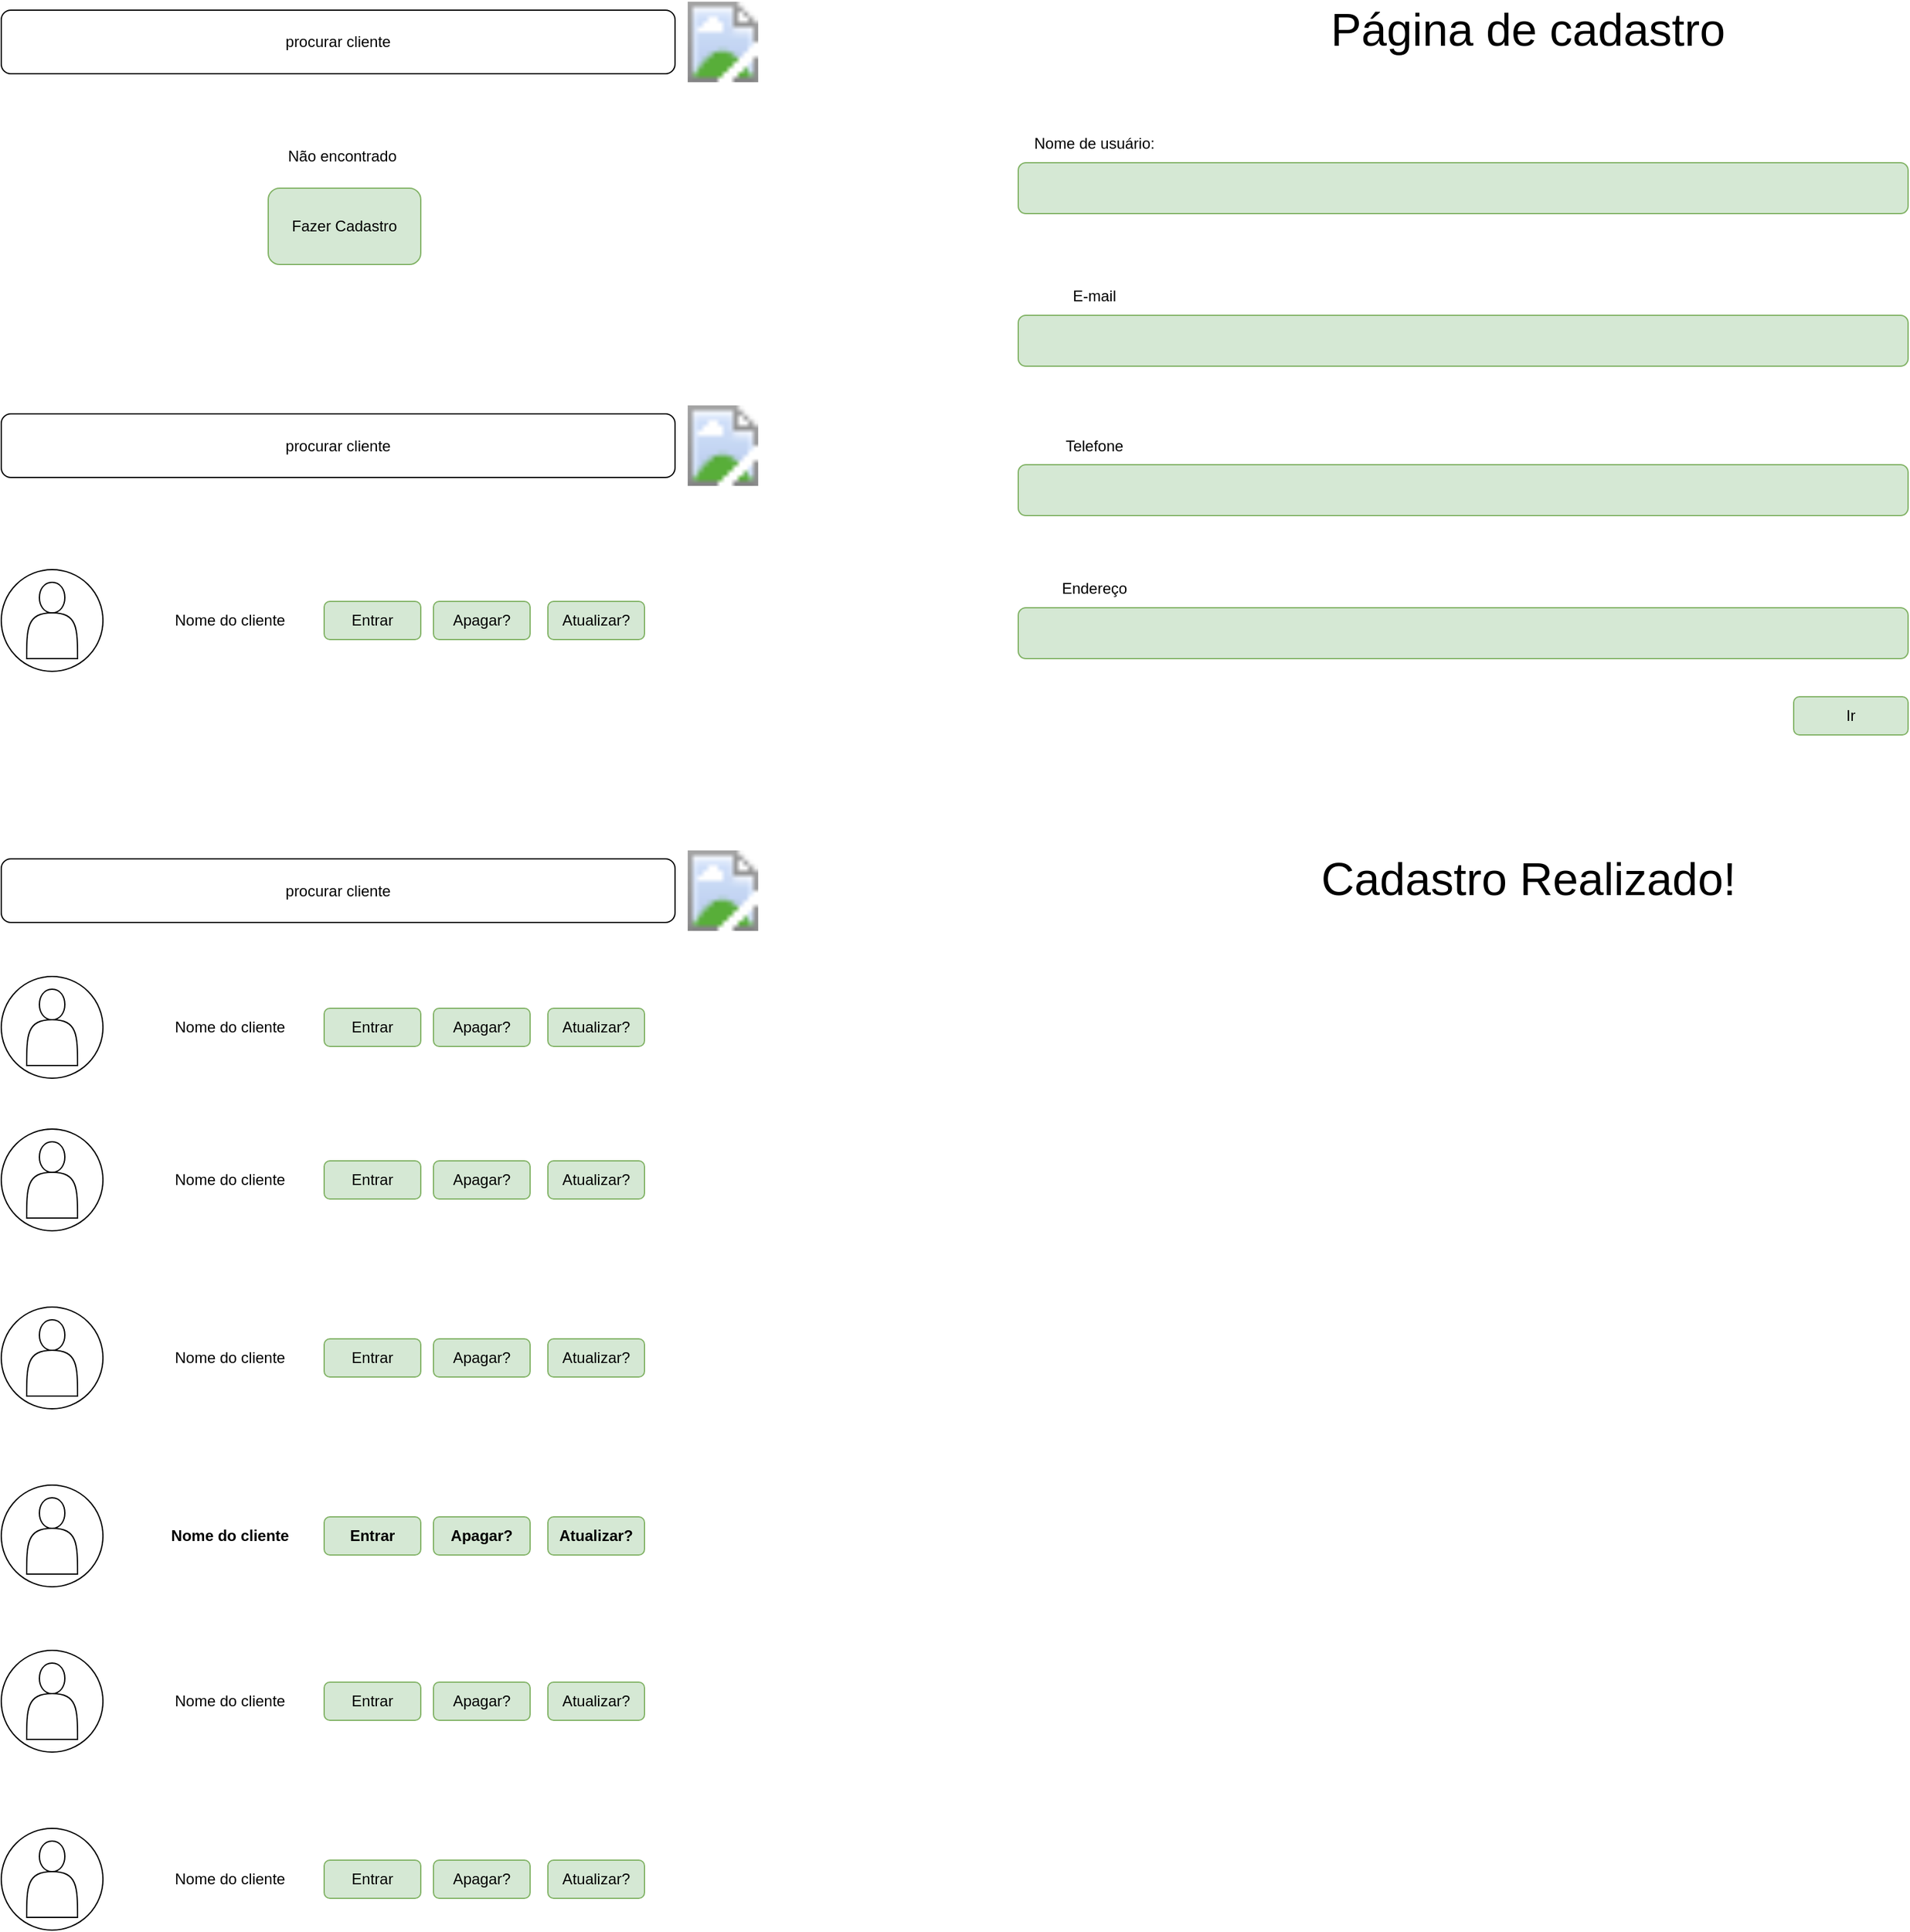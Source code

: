 <mxfile version="24.4.15" type="device" pages="2">
  <diagram name="Página-1" id="bxvimao_P090NeMA0EiW">
    <mxGraphModel dx="1434" dy="782" grid="1" gridSize="10" guides="1" tooltips="1" connect="1" arrows="1" fold="1" page="1" pageScale="1" pageWidth="827" pageHeight="1169" math="0" shadow="0">
      <root>
        <mxCell id="0" />
        <mxCell id="1" parent="0" />
        <mxCell id="ApZKAQ_FeUihaHH6Phk7-1" value="procurar cliente" style="rounded=1;whiteSpace=wrap;html=1;" parent="1" vertex="1">
          <mxGeometry x="40" y="40" width="530" height="50" as="geometry" />
        </mxCell>
        <mxCell id="ApZKAQ_FeUihaHH6Phk7-2" value="" style="shape=image;html=1;verticalLabelPosition=bottom;verticalAlign=top;imageAspect=1;aspect=fixed;image=https://images.vexels.com/media/users/3/204845/isolated/lists/31084e04c65187ba8d1ecb9880f5d29f-design-de-icone-de-traco-de-lupa.png;" parent="1" vertex="1">
          <mxGeometry x="580" y="32.5" width="55.41" height="65" as="geometry" />
        </mxCell>
        <mxCell id="ApZKAQ_FeUihaHH6Phk7-3" value="Não encontrado&amp;nbsp;" style="text;html=1;align=center;verticalAlign=middle;whiteSpace=wrap;rounded=0;" parent="1" vertex="1">
          <mxGeometry x="200" y="140" width="220" height="30" as="geometry" />
        </mxCell>
        <mxCell id="ApZKAQ_FeUihaHH6Phk7-5" value="Fazer Cadastro" style="rounded=1;whiteSpace=wrap;html=1;fillColor=#d5e8d4;strokeColor=#82b366;" parent="1" vertex="1">
          <mxGeometry x="250" y="180" width="120" height="60" as="geometry" />
        </mxCell>
        <mxCell id="ApZKAQ_FeUihaHH6Phk7-6" value="procurar cliente" style="rounded=1;whiteSpace=wrap;html=1;" parent="1" vertex="1">
          <mxGeometry x="40" y="357.5" width="530" height="50" as="geometry" />
        </mxCell>
        <mxCell id="ApZKAQ_FeUihaHH6Phk7-7" value="" style="shape=image;html=1;verticalLabelPosition=bottom;verticalAlign=top;imageAspect=1;aspect=fixed;image=https://images.vexels.com/media/users/3/204845/isolated/lists/31084e04c65187ba8d1ecb9880f5d29f-design-de-icone-de-traco-de-lupa.png;" parent="1" vertex="1">
          <mxGeometry x="580" y="350" width="55.41" height="65" as="geometry" />
        </mxCell>
        <mxCell id="ApZKAQ_FeUihaHH6Phk7-8" value="" style="ellipse;whiteSpace=wrap;html=1;aspect=fixed;" parent="1" vertex="1">
          <mxGeometry x="40" y="480" width="80" height="80" as="geometry" />
        </mxCell>
        <mxCell id="ApZKAQ_FeUihaHH6Phk7-9" value="Nome do cliente" style="text;html=1;align=center;verticalAlign=middle;whiteSpace=wrap;rounded=0;" parent="1" vertex="1">
          <mxGeometry x="140" y="505" width="160" height="30" as="geometry" />
        </mxCell>
        <mxCell id="ApZKAQ_FeUihaHH6Phk7-11" value="" style="shape=actor;whiteSpace=wrap;html=1;" parent="1" vertex="1">
          <mxGeometry x="60" y="490" width="40" height="60" as="geometry" />
        </mxCell>
        <mxCell id="ApZKAQ_FeUihaHH6Phk7-12" value="Atualizar?" style="rounded=1;whiteSpace=wrap;html=1;fillColor=#d5e8d4;strokeColor=#82b366;" parent="1" vertex="1">
          <mxGeometry x="470" y="505" width="76" height="30" as="geometry" />
        </mxCell>
        <mxCell id="ApZKAQ_FeUihaHH6Phk7-13" value="Apagar?" style="rounded=1;whiteSpace=wrap;html=1;fillColor=#d5e8d4;strokeColor=#82b366;" parent="1" vertex="1">
          <mxGeometry x="380" y="505" width="76" height="30" as="geometry" />
        </mxCell>
        <mxCell id="ApZKAQ_FeUihaHH6Phk7-14" value="Entrar" style="rounded=1;whiteSpace=wrap;html=1;fillColor=#d5e8d4;strokeColor=#82b366;" parent="1" vertex="1">
          <mxGeometry x="294" y="505" width="76" height="30" as="geometry" />
        </mxCell>
        <mxCell id="ApZKAQ_FeUihaHH6Phk7-15" value="procurar cliente" style="rounded=1;whiteSpace=wrap;html=1;" parent="1" vertex="1">
          <mxGeometry x="40" y="707.5" width="530" height="50" as="geometry" />
        </mxCell>
        <mxCell id="ApZKAQ_FeUihaHH6Phk7-16" value="" style="shape=image;html=1;verticalLabelPosition=bottom;verticalAlign=top;imageAspect=1;aspect=fixed;image=https://images.vexels.com/media/users/3/204845/isolated/lists/31084e04c65187ba8d1ecb9880f5d29f-design-de-icone-de-traco-de-lupa.png;" parent="1" vertex="1">
          <mxGeometry x="580" y="700" width="55.41" height="65" as="geometry" />
        </mxCell>
        <mxCell id="ApZKAQ_FeUihaHH6Phk7-17" value="" style="ellipse;whiteSpace=wrap;html=1;aspect=fixed;" parent="1" vertex="1">
          <mxGeometry x="40" y="800" width="80" height="80" as="geometry" />
        </mxCell>
        <mxCell id="ApZKAQ_FeUihaHH6Phk7-18" value="Nome do cliente" style="text;html=1;align=center;verticalAlign=middle;whiteSpace=wrap;rounded=0;" parent="1" vertex="1">
          <mxGeometry x="140" y="825" width="160" height="30" as="geometry" />
        </mxCell>
        <mxCell id="ApZKAQ_FeUihaHH6Phk7-19" value="" style="shape=actor;whiteSpace=wrap;html=1;" parent="1" vertex="1">
          <mxGeometry x="60" y="810" width="40" height="60" as="geometry" />
        </mxCell>
        <mxCell id="ApZKAQ_FeUihaHH6Phk7-20" value="Atualizar?" style="rounded=1;whiteSpace=wrap;html=1;fillColor=#d5e8d4;strokeColor=#82b366;" parent="1" vertex="1">
          <mxGeometry x="470" y="825" width="76" height="30" as="geometry" />
        </mxCell>
        <mxCell id="ApZKAQ_FeUihaHH6Phk7-21" value="Apagar?" style="rounded=1;whiteSpace=wrap;html=1;fillColor=#d5e8d4;strokeColor=#82b366;" parent="1" vertex="1">
          <mxGeometry x="380" y="825" width="76" height="30" as="geometry" />
        </mxCell>
        <mxCell id="ApZKAQ_FeUihaHH6Phk7-22" value="Entrar" style="rounded=1;whiteSpace=wrap;html=1;fillColor=#d5e8d4;strokeColor=#82b366;" parent="1" vertex="1">
          <mxGeometry x="294" y="825" width="76" height="30" as="geometry" />
        </mxCell>
        <mxCell id="ApZKAQ_FeUihaHH6Phk7-53" value="" style="ellipse;whiteSpace=wrap;html=1;aspect=fixed;" parent="1" vertex="1">
          <mxGeometry x="40" y="920" width="80" height="80" as="geometry" />
        </mxCell>
        <mxCell id="ApZKAQ_FeUihaHH6Phk7-54" value="Nome do cliente" style="text;html=1;align=center;verticalAlign=middle;whiteSpace=wrap;rounded=0;" parent="1" vertex="1">
          <mxGeometry x="140" y="945" width="160" height="30" as="geometry" />
        </mxCell>
        <mxCell id="ApZKAQ_FeUihaHH6Phk7-55" value="" style="shape=actor;whiteSpace=wrap;html=1;" parent="1" vertex="1">
          <mxGeometry x="60" y="930" width="40" height="60" as="geometry" />
        </mxCell>
        <mxCell id="ApZKAQ_FeUihaHH6Phk7-56" value="Atualizar?" style="rounded=1;whiteSpace=wrap;html=1;fillColor=#d5e8d4;strokeColor=#82b366;" parent="1" vertex="1">
          <mxGeometry x="470" y="945" width="76" height="30" as="geometry" />
        </mxCell>
        <mxCell id="ApZKAQ_FeUihaHH6Phk7-57" value="Apagar?" style="rounded=1;whiteSpace=wrap;html=1;fillColor=#d5e8d4;strokeColor=#82b366;" parent="1" vertex="1">
          <mxGeometry x="380" y="945" width="76" height="30" as="geometry" />
        </mxCell>
        <mxCell id="ApZKAQ_FeUihaHH6Phk7-58" value="Entrar" style="rounded=1;whiteSpace=wrap;html=1;fillColor=#d5e8d4;strokeColor=#82b366;" parent="1" vertex="1">
          <mxGeometry x="294" y="945" width="76" height="30" as="geometry" />
        </mxCell>
        <mxCell id="ApZKAQ_FeUihaHH6Phk7-59" value="" style="ellipse;whiteSpace=wrap;html=1;aspect=fixed;" parent="1" vertex="1">
          <mxGeometry x="40" y="1060" width="80" height="80" as="geometry" />
        </mxCell>
        <mxCell id="ApZKAQ_FeUihaHH6Phk7-60" value="Nome do cliente" style="text;html=1;align=center;verticalAlign=middle;whiteSpace=wrap;rounded=0;" parent="1" vertex="1">
          <mxGeometry x="140" y="1085" width="160" height="30" as="geometry" />
        </mxCell>
        <mxCell id="ApZKAQ_FeUihaHH6Phk7-61" value="" style="shape=actor;whiteSpace=wrap;html=1;" parent="1" vertex="1">
          <mxGeometry x="60" y="1070" width="40" height="60" as="geometry" />
        </mxCell>
        <mxCell id="ApZKAQ_FeUihaHH6Phk7-62" value="Atualizar?" style="rounded=1;whiteSpace=wrap;html=1;fillColor=#d5e8d4;strokeColor=#82b366;" parent="1" vertex="1">
          <mxGeometry x="470" y="1085" width="76" height="30" as="geometry" />
        </mxCell>
        <mxCell id="ApZKAQ_FeUihaHH6Phk7-63" value="Apagar?" style="rounded=1;whiteSpace=wrap;html=1;fillColor=#d5e8d4;strokeColor=#82b366;" parent="1" vertex="1">
          <mxGeometry x="380" y="1085" width="76" height="30" as="geometry" />
        </mxCell>
        <mxCell id="ApZKAQ_FeUihaHH6Phk7-64" value="Entrar" style="rounded=1;whiteSpace=wrap;html=1;fillColor=#d5e8d4;strokeColor=#82b366;" parent="1" vertex="1">
          <mxGeometry x="294" y="1085" width="76" height="30" as="geometry" />
        </mxCell>
        <mxCell id="ApZKAQ_FeUihaHH6Phk7-65" value="" style="ellipse;whiteSpace=wrap;html=1;aspect=fixed;fontStyle=1" parent="1" vertex="1">
          <mxGeometry x="40" y="1200" width="80" height="80" as="geometry" />
        </mxCell>
        <mxCell id="ApZKAQ_FeUihaHH6Phk7-66" value="Nome do cliente" style="text;html=1;align=center;verticalAlign=middle;whiteSpace=wrap;rounded=0;fontStyle=1" parent="1" vertex="1">
          <mxGeometry x="140" y="1225" width="160" height="30" as="geometry" />
        </mxCell>
        <mxCell id="ApZKAQ_FeUihaHH6Phk7-67" value="" style="shape=actor;whiteSpace=wrap;html=1;fontStyle=1" parent="1" vertex="1">
          <mxGeometry x="60" y="1210" width="40" height="60" as="geometry" />
        </mxCell>
        <mxCell id="ApZKAQ_FeUihaHH6Phk7-68" value="Atualizar?" style="rounded=1;whiteSpace=wrap;html=1;fillColor=#d5e8d4;strokeColor=#82b366;fontStyle=1" parent="1" vertex="1">
          <mxGeometry x="470" y="1225" width="76" height="30" as="geometry" />
        </mxCell>
        <mxCell id="ApZKAQ_FeUihaHH6Phk7-69" value="Apagar?" style="rounded=1;whiteSpace=wrap;html=1;fillColor=#d5e8d4;strokeColor=#82b366;fontStyle=1" parent="1" vertex="1">
          <mxGeometry x="380" y="1225" width="76" height="30" as="geometry" />
        </mxCell>
        <mxCell id="ApZKAQ_FeUihaHH6Phk7-70" value="Entrar" style="rounded=1;whiteSpace=wrap;html=1;fillColor=#d5e8d4;strokeColor=#82b366;fontStyle=1" parent="1" vertex="1">
          <mxGeometry x="294" y="1225" width="76" height="30" as="geometry" />
        </mxCell>
        <mxCell id="ApZKAQ_FeUihaHH6Phk7-71" value="" style="ellipse;whiteSpace=wrap;html=1;aspect=fixed;" parent="1" vertex="1">
          <mxGeometry x="40" y="1330" width="80" height="80" as="geometry" />
        </mxCell>
        <mxCell id="ApZKAQ_FeUihaHH6Phk7-72" value="Nome do cliente" style="text;html=1;align=center;verticalAlign=middle;whiteSpace=wrap;rounded=0;" parent="1" vertex="1">
          <mxGeometry x="140" y="1355" width="160" height="30" as="geometry" />
        </mxCell>
        <mxCell id="ApZKAQ_FeUihaHH6Phk7-73" value="" style="shape=actor;whiteSpace=wrap;html=1;" parent="1" vertex="1">
          <mxGeometry x="60" y="1340" width="40" height="60" as="geometry" />
        </mxCell>
        <mxCell id="ApZKAQ_FeUihaHH6Phk7-74" value="Atualizar?" style="rounded=1;whiteSpace=wrap;html=1;fillColor=#d5e8d4;strokeColor=#82b366;" parent="1" vertex="1">
          <mxGeometry x="470" y="1355" width="76" height="30" as="geometry" />
        </mxCell>
        <mxCell id="ApZKAQ_FeUihaHH6Phk7-75" value="Apagar?" style="rounded=1;whiteSpace=wrap;html=1;fillColor=#d5e8d4;strokeColor=#82b366;" parent="1" vertex="1">
          <mxGeometry x="380" y="1355" width="76" height="30" as="geometry" />
        </mxCell>
        <mxCell id="ApZKAQ_FeUihaHH6Phk7-76" value="Entrar" style="rounded=1;whiteSpace=wrap;html=1;fillColor=#d5e8d4;strokeColor=#82b366;" parent="1" vertex="1">
          <mxGeometry x="294" y="1355" width="76" height="30" as="geometry" />
        </mxCell>
        <mxCell id="ApZKAQ_FeUihaHH6Phk7-77" value="" style="ellipse;whiteSpace=wrap;html=1;aspect=fixed;" parent="1" vertex="1">
          <mxGeometry x="40" y="1470" width="80" height="80" as="geometry" />
        </mxCell>
        <mxCell id="ApZKAQ_FeUihaHH6Phk7-78" value="Nome do cliente" style="text;html=1;align=center;verticalAlign=middle;whiteSpace=wrap;rounded=0;" parent="1" vertex="1">
          <mxGeometry x="140" y="1495" width="160" height="30" as="geometry" />
        </mxCell>
        <mxCell id="ApZKAQ_FeUihaHH6Phk7-79" value="" style="shape=actor;whiteSpace=wrap;html=1;" parent="1" vertex="1">
          <mxGeometry x="60" y="1480" width="40" height="60" as="geometry" />
        </mxCell>
        <mxCell id="ApZKAQ_FeUihaHH6Phk7-80" value="Atualizar?" style="rounded=1;whiteSpace=wrap;html=1;fillColor=#d5e8d4;strokeColor=#82b366;" parent="1" vertex="1">
          <mxGeometry x="470" y="1495" width="76" height="30" as="geometry" />
        </mxCell>
        <mxCell id="ApZKAQ_FeUihaHH6Phk7-81" value="Apagar?" style="rounded=1;whiteSpace=wrap;html=1;fillColor=#d5e8d4;strokeColor=#82b366;" parent="1" vertex="1">
          <mxGeometry x="380" y="1495" width="76" height="30" as="geometry" />
        </mxCell>
        <mxCell id="ApZKAQ_FeUihaHH6Phk7-82" value="Entrar" style="rounded=1;whiteSpace=wrap;html=1;fillColor=#d5e8d4;strokeColor=#82b366;" parent="1" vertex="1">
          <mxGeometry x="294" y="1495" width="76" height="30" as="geometry" />
        </mxCell>
        <mxCell id="ApZKAQ_FeUihaHH6Phk7-87" value="&lt;font style=&quot;font-size: 36px;&quot;&gt;Página de cadastro&lt;/font&gt;" style="text;html=1;align=center;verticalAlign=middle;whiteSpace=wrap;rounded=0;" parent="1" vertex="1">
          <mxGeometry x="1066" y="40" width="350" height="30" as="geometry" />
        </mxCell>
        <mxCell id="ApZKAQ_FeUihaHH6Phk7-88" value="Nome de usuário:" style="text;html=1;align=center;verticalAlign=middle;whiteSpace=wrap;rounded=0;" parent="1" vertex="1">
          <mxGeometry x="840" y="130" width="120" height="30" as="geometry" />
        </mxCell>
        <mxCell id="ApZKAQ_FeUihaHH6Phk7-89" value="" style="rounded=1;whiteSpace=wrap;html=1;fillColor=#d5e8d4;strokeColor=#82b366;" parent="1" vertex="1">
          <mxGeometry x="840" y="160" width="700" height="40" as="geometry" />
        </mxCell>
        <mxCell id="ApZKAQ_FeUihaHH6Phk7-90" value="E-mail" style="text;html=1;align=center;verticalAlign=middle;whiteSpace=wrap;rounded=0;" parent="1" vertex="1">
          <mxGeometry x="840" y="250" width="120" height="30" as="geometry" />
        </mxCell>
        <mxCell id="ApZKAQ_FeUihaHH6Phk7-91" value="" style="rounded=1;whiteSpace=wrap;html=1;fillColor=#d5e8d4;strokeColor=#82b366;" parent="1" vertex="1">
          <mxGeometry x="840" y="280" width="700" height="40" as="geometry" />
        </mxCell>
        <mxCell id="ApZKAQ_FeUihaHH6Phk7-92" value="Telefone" style="text;html=1;align=center;verticalAlign=middle;whiteSpace=wrap;rounded=0;" parent="1" vertex="1">
          <mxGeometry x="840" y="367.5" width="120" height="30" as="geometry" />
        </mxCell>
        <mxCell id="ApZKAQ_FeUihaHH6Phk7-93" value="" style="rounded=1;whiteSpace=wrap;html=1;fillColor=#d5e8d4;strokeColor=#82b366;" parent="1" vertex="1">
          <mxGeometry x="840" y="397.5" width="700" height="40" as="geometry" />
        </mxCell>
        <mxCell id="ApZKAQ_FeUihaHH6Phk7-94" value="Endereço" style="text;html=1;align=center;verticalAlign=middle;whiteSpace=wrap;rounded=0;" parent="1" vertex="1">
          <mxGeometry x="840" y="480" width="120" height="30" as="geometry" />
        </mxCell>
        <mxCell id="ApZKAQ_FeUihaHH6Phk7-95" value="" style="rounded=1;whiteSpace=wrap;html=1;fillColor=#d5e8d4;strokeColor=#82b366;" parent="1" vertex="1">
          <mxGeometry x="840" y="510" width="700" height="40" as="geometry" />
        </mxCell>
        <mxCell id="ApZKAQ_FeUihaHH6Phk7-99" value="Ir" style="rounded=1;whiteSpace=wrap;html=1;fillColor=#d5e8d4;strokeColor=#82b366;" parent="1" vertex="1">
          <mxGeometry x="1450" y="580" width="90" height="30" as="geometry" />
        </mxCell>
        <mxCell id="ApZKAQ_FeUihaHH6Phk7-100" value="&lt;font style=&quot;font-size: 36px;&quot;&gt;Cadastro Realizado!&lt;/font&gt;" style="text;html=1;align=center;verticalAlign=middle;whiteSpace=wrap;rounded=0;" parent="1" vertex="1">
          <mxGeometry x="1036.5" y="707.5" width="409" height="30" as="geometry" />
        </mxCell>
      </root>
    </mxGraphModel>
  </diagram>
  <diagram id="XuAWWrtT51MjqdmUZVaE" name="Página-2">
    <mxGraphModel dx="1912" dy="4550" grid="1" gridSize="10" guides="1" tooltips="1" connect="1" arrows="1" fold="1" page="1" pageScale="1" pageWidth="827" pageHeight="1169" math="0" shadow="0">
      <root>
        <mxCell id="0" />
        <mxCell id="1" parent="0" />
        <mxCell id="p4KYx9Ay_tRQnupfqdgm-6" value="" style="shape=ext;double=1;rounded=0;whiteSpace=wrap;html=1;fillColor=#D5E8D4;strokeColor=#97D077;strokeWidth=6;" parent="1" vertex="1">
          <mxGeometry x="230" y="-1090" width="2940" height="2360" as="geometry" />
        </mxCell>
        <mxCell id="p4KYx9Ay_tRQnupfqdgm-12" value="" style="rounded=1;whiteSpace=wrap;html=1;" parent="1" vertex="1">
          <mxGeometry x="2510" y="-1040" width="490" height="1020" as="geometry" />
        </mxCell>
        <mxCell id="p4KYx9Ay_tRQnupfqdgm-10" value="" style="rounded=1;whiteSpace=wrap;html=1;" parent="1" vertex="1">
          <mxGeometry x="1820" y="-1040" width="490" height="1020" as="geometry" />
        </mxCell>
        <mxCell id="p4KYx9Ay_tRQnupfqdgm-11" value="" style="rounded=1;whiteSpace=wrap;html=1;" parent="1" vertex="1">
          <mxGeometry x="430.39" y="-1040" width="490" height="1020" as="geometry" />
        </mxCell>
        <mxCell id="X_VbzCY8tAeAVXQSnZSo-11" value="" style="shape=image;verticalLabelPosition=bottom;labelBackgroundColor=default;verticalAlign=top;aspect=fixed;imageAspect=0;image=https://png.pngtree.com/png-clipart/20231005/original/pngtree-iphone-mockup-with-blank-screen-on-transparent-background-png-image_13279256.png;clipPath=inset(9.67% 28% 8% 27.67%);" parent="1" vertex="1">
          <mxGeometry x="390" y="-1060" width="570.77" height="1060" as="geometry" />
        </mxCell>
        <mxCell id="CFxwsGWaFdRzIgu9TEgN-1" value="procurar cliente" style="rounded=1;whiteSpace=wrap;html=1;" parent="1" vertex="1">
          <mxGeometry x="460" y="-958.95" width="391.66" height="40" as="geometry" />
        </mxCell>
        <mxCell id="CFxwsGWaFdRzIgu9TEgN-2" value="" style="shape=image;html=1;verticalLabelPosition=bottom;verticalAlign=top;imageAspect=1;aspect=fixed;image=https://images.vexels.com/media/users/3/204845/isolated/lists/31084e04c65187ba8d1ecb9880f5d29f-design-de-icone-de-traco-de-lupa.png;" parent="1" vertex="1">
          <mxGeometry x="860.003" y="-960" width="35.885" height="42.096" as="geometry" />
        </mxCell>
        <mxCell id="RbqGqWquLHpoGGyO6dPe-72" value="" style="group" parent="1" vertex="1" connectable="0">
          <mxGeometry x="460" y="-889.996" width="383.637" height="50" as="geometry" />
        </mxCell>
        <mxCell id="CFxwsGWaFdRzIgu9TEgN-4" value="Nome do cliente" style="text;html=1;align=center;verticalAlign=middle;whiteSpace=wrap;rounded=0;" parent="RbqGqWquLHpoGGyO6dPe-72" vertex="1">
          <mxGeometry x="57.549" y="7.254" width="118.238" height="35.493" as="geometry" />
        </mxCell>
        <mxCell id="CFxwsGWaFdRzIgu9TEgN-3" value="" style="ellipse;whiteSpace=wrap;html=1;aspect=fixed;" parent="RbqGqWquLHpoGGyO6dPe-72" vertex="1">
          <mxGeometry width="50" height="50" as="geometry" />
        </mxCell>
        <mxCell id="RbqGqWquLHpoGGyO6dPe-40" value="" style="shape=actor;whiteSpace=wrap;html=1;" parent="RbqGqWquLHpoGGyO6dPe-72" vertex="1">
          <mxGeometry x="10" y="5" width="30" height="40" as="geometry" />
        </mxCell>
        <mxCell id="RbqGqWquLHpoGGyO6dPe-71" value="" style="group" parent="RbqGqWquLHpoGGyO6dPe-72" vertex="1" connectable="0">
          <mxGeometry x="179.283" y="7.254" width="204.355" height="35.493" as="geometry" />
        </mxCell>
        <mxCell id="CFxwsGWaFdRzIgu9TEgN-6" value="Atualizar?" style="rounded=1;whiteSpace=wrap;html=1;fillColor=#d5e8d4;strokeColor=#82b366;" parent="RbqGqWquLHpoGGyO6dPe-71" vertex="1">
          <mxGeometry x="148.192" y="-1.421e-14" width="56.163" height="35.493" as="geometry" />
        </mxCell>
        <mxCell id="CFxwsGWaFdRzIgu9TEgN-7" value="Apagar?" style="rounded=1;whiteSpace=wrap;html=1;fillColor=#d5e8d4;strokeColor=#82b366;" parent="RbqGqWquLHpoGGyO6dPe-71" vertex="1">
          <mxGeometry x="72.273" y="-1.421e-14" width="56.163" height="35.493" as="geometry" />
        </mxCell>
        <mxCell id="CFxwsGWaFdRzIgu9TEgN-8" value="Entrar" style="rounded=1;whiteSpace=wrap;html=1;fillColor=#d5e8d4;strokeColor=#82b366;" parent="RbqGqWquLHpoGGyO6dPe-71" vertex="1">
          <mxGeometry y="-1.421e-14" width="56.163" height="35.493" as="geometry" />
        </mxCell>
        <mxCell id="RbqGqWquLHpoGGyO6dPe-73" value="" style="group" parent="1" vertex="1" connectable="0">
          <mxGeometry x="460" y="-639.996" width="383.637" height="50" as="geometry" />
        </mxCell>
        <mxCell id="RbqGqWquLHpoGGyO6dPe-74" value="Nome do cliente" style="text;html=1;align=center;verticalAlign=middle;whiteSpace=wrap;rounded=0;" parent="RbqGqWquLHpoGGyO6dPe-73" vertex="1">
          <mxGeometry x="57.549" y="7.254" width="118.238" height="35.493" as="geometry" />
        </mxCell>
        <mxCell id="RbqGqWquLHpoGGyO6dPe-75" value="" style="ellipse;whiteSpace=wrap;html=1;aspect=fixed;" parent="RbqGqWquLHpoGGyO6dPe-73" vertex="1">
          <mxGeometry width="50" height="50" as="geometry" />
        </mxCell>
        <mxCell id="RbqGqWquLHpoGGyO6dPe-76" value="" style="shape=actor;whiteSpace=wrap;html=1;" parent="RbqGqWquLHpoGGyO6dPe-73" vertex="1">
          <mxGeometry x="10" y="5" width="30" height="40" as="geometry" />
        </mxCell>
        <mxCell id="RbqGqWquLHpoGGyO6dPe-77" value="" style="group" parent="RbqGqWquLHpoGGyO6dPe-73" vertex="1" connectable="0">
          <mxGeometry x="179.283" y="7.254" width="204.355" height="35.493" as="geometry" />
        </mxCell>
        <mxCell id="RbqGqWquLHpoGGyO6dPe-78" value="Atualizar?" style="rounded=1;whiteSpace=wrap;html=1;fillColor=#d5e8d4;strokeColor=#82b366;" parent="RbqGqWquLHpoGGyO6dPe-77" vertex="1">
          <mxGeometry x="148.192" y="-1.421e-14" width="56.163" height="35.493" as="geometry" />
        </mxCell>
        <mxCell id="RbqGqWquLHpoGGyO6dPe-79" value="Apagar?" style="rounded=1;whiteSpace=wrap;html=1;fillColor=#d5e8d4;strokeColor=#82b366;" parent="RbqGqWquLHpoGGyO6dPe-77" vertex="1">
          <mxGeometry x="72.273" y="-1.421e-14" width="56.163" height="35.493" as="geometry" />
        </mxCell>
        <mxCell id="RbqGqWquLHpoGGyO6dPe-80" value="Entrar" style="rounded=1;whiteSpace=wrap;html=1;fillColor=#d5e8d4;strokeColor=#82b366;" parent="RbqGqWquLHpoGGyO6dPe-77" vertex="1">
          <mxGeometry y="-1.421e-14" width="56.163" height="35.493" as="geometry" />
        </mxCell>
        <mxCell id="RbqGqWquLHpoGGyO6dPe-81" value="" style="group" parent="1" vertex="1" connectable="0">
          <mxGeometry x="460" y="-559.996" width="383.637" height="50" as="geometry" />
        </mxCell>
        <mxCell id="RbqGqWquLHpoGGyO6dPe-82" value="Nome do cliente" style="text;html=1;align=center;verticalAlign=middle;whiteSpace=wrap;rounded=0;" parent="RbqGqWquLHpoGGyO6dPe-81" vertex="1">
          <mxGeometry x="57.549" y="7.254" width="118.238" height="35.493" as="geometry" />
        </mxCell>
        <mxCell id="RbqGqWquLHpoGGyO6dPe-83" value="" style="ellipse;whiteSpace=wrap;html=1;aspect=fixed;" parent="RbqGqWquLHpoGGyO6dPe-81" vertex="1">
          <mxGeometry width="50" height="50" as="geometry" />
        </mxCell>
        <mxCell id="RbqGqWquLHpoGGyO6dPe-84" value="" style="shape=actor;whiteSpace=wrap;html=1;" parent="RbqGqWquLHpoGGyO6dPe-81" vertex="1">
          <mxGeometry x="10" y="5" width="30" height="40" as="geometry" />
        </mxCell>
        <mxCell id="RbqGqWquLHpoGGyO6dPe-85" value="" style="group" parent="RbqGqWquLHpoGGyO6dPe-81" vertex="1" connectable="0">
          <mxGeometry x="179.283" y="7.254" width="204.355" height="35.493" as="geometry" />
        </mxCell>
        <mxCell id="RbqGqWquLHpoGGyO6dPe-86" value="Atualizar?" style="rounded=1;whiteSpace=wrap;html=1;fillColor=#d5e8d4;strokeColor=#82b366;" parent="RbqGqWquLHpoGGyO6dPe-85" vertex="1">
          <mxGeometry x="148.192" y="-1.421e-14" width="56.163" height="35.493" as="geometry" />
        </mxCell>
        <mxCell id="RbqGqWquLHpoGGyO6dPe-87" value="Apagar?" style="rounded=1;whiteSpace=wrap;html=1;fillColor=#d5e8d4;strokeColor=#82b366;" parent="RbqGqWquLHpoGGyO6dPe-85" vertex="1">
          <mxGeometry x="72.273" y="-1.421e-14" width="56.163" height="35.493" as="geometry" />
        </mxCell>
        <mxCell id="RbqGqWquLHpoGGyO6dPe-88" value="Entrar" style="rounded=1;whiteSpace=wrap;html=1;fillColor=#d5e8d4;strokeColor=#82b366;" parent="RbqGqWquLHpoGGyO6dPe-85" vertex="1">
          <mxGeometry y="-1.421e-14" width="56.163" height="35.493" as="geometry" />
        </mxCell>
        <mxCell id="RbqGqWquLHpoGGyO6dPe-89" value="" style="group" parent="1" vertex="1" connectable="0">
          <mxGeometry x="460" y="-479.996" width="383.637" height="50" as="geometry" />
        </mxCell>
        <mxCell id="RbqGqWquLHpoGGyO6dPe-90" value="Nome do cliente" style="text;html=1;align=center;verticalAlign=middle;whiteSpace=wrap;rounded=0;" parent="RbqGqWquLHpoGGyO6dPe-89" vertex="1">
          <mxGeometry x="57.549" y="7.254" width="118.238" height="35.493" as="geometry" />
        </mxCell>
        <mxCell id="RbqGqWquLHpoGGyO6dPe-91" value="" style="ellipse;whiteSpace=wrap;html=1;aspect=fixed;" parent="RbqGqWquLHpoGGyO6dPe-89" vertex="1">
          <mxGeometry width="50" height="50" as="geometry" />
        </mxCell>
        <mxCell id="RbqGqWquLHpoGGyO6dPe-92" value="" style="shape=actor;whiteSpace=wrap;html=1;" parent="RbqGqWquLHpoGGyO6dPe-89" vertex="1">
          <mxGeometry x="10" y="5" width="30" height="40" as="geometry" />
        </mxCell>
        <mxCell id="RbqGqWquLHpoGGyO6dPe-93" value="" style="group" parent="RbqGqWquLHpoGGyO6dPe-89" vertex="1" connectable="0">
          <mxGeometry x="179.283" y="7.254" width="204.355" height="35.493" as="geometry" />
        </mxCell>
        <mxCell id="RbqGqWquLHpoGGyO6dPe-94" value="Atualizar?" style="rounded=1;whiteSpace=wrap;html=1;fillColor=#d5e8d4;strokeColor=#82b366;" parent="RbqGqWquLHpoGGyO6dPe-93" vertex="1">
          <mxGeometry x="148.192" y="-1.421e-14" width="56.163" height="35.493" as="geometry" />
        </mxCell>
        <mxCell id="RbqGqWquLHpoGGyO6dPe-95" value="Apagar?" style="rounded=1;whiteSpace=wrap;html=1;fillColor=#d5e8d4;strokeColor=#82b366;" parent="RbqGqWquLHpoGGyO6dPe-93" vertex="1">
          <mxGeometry x="72.273" y="-1.421e-14" width="56.163" height="35.493" as="geometry" />
        </mxCell>
        <mxCell id="RbqGqWquLHpoGGyO6dPe-96" value="Entrar" style="rounded=1;whiteSpace=wrap;html=1;fillColor=#d5e8d4;strokeColor=#82b366;" parent="RbqGqWquLHpoGGyO6dPe-93" vertex="1">
          <mxGeometry y="-1.421e-14" width="56.163" height="35.493" as="geometry" />
        </mxCell>
        <mxCell id="RbqGqWquLHpoGGyO6dPe-97" value="" style="group" parent="1" vertex="1" connectable="0">
          <mxGeometry x="460" y="-809.996" width="383.637" height="50" as="geometry" />
        </mxCell>
        <mxCell id="RbqGqWquLHpoGGyO6dPe-98" value="Nome do cliente" style="text;html=1;align=center;verticalAlign=middle;whiteSpace=wrap;rounded=0;" parent="RbqGqWquLHpoGGyO6dPe-97" vertex="1">
          <mxGeometry x="57.549" y="7.254" width="118.238" height="35.493" as="geometry" />
        </mxCell>
        <mxCell id="RbqGqWquLHpoGGyO6dPe-99" value="" style="ellipse;whiteSpace=wrap;html=1;aspect=fixed;" parent="RbqGqWquLHpoGGyO6dPe-97" vertex="1">
          <mxGeometry width="50" height="50" as="geometry" />
        </mxCell>
        <mxCell id="RbqGqWquLHpoGGyO6dPe-100" value="" style="shape=actor;whiteSpace=wrap;html=1;" parent="RbqGqWquLHpoGGyO6dPe-97" vertex="1">
          <mxGeometry x="10" y="5" width="30" height="40" as="geometry" />
        </mxCell>
        <mxCell id="RbqGqWquLHpoGGyO6dPe-101" value="" style="group" parent="RbqGqWquLHpoGGyO6dPe-97" vertex="1" connectable="0">
          <mxGeometry x="179.283" y="7.254" width="204.355" height="35.493" as="geometry" />
        </mxCell>
        <mxCell id="RbqGqWquLHpoGGyO6dPe-102" value="Atualizar?" style="rounded=1;whiteSpace=wrap;html=1;fillColor=#d5e8d4;strokeColor=#82b366;" parent="RbqGqWquLHpoGGyO6dPe-101" vertex="1">
          <mxGeometry x="148.192" y="-1.421e-14" width="56.163" height="35.493" as="geometry" />
        </mxCell>
        <mxCell id="RbqGqWquLHpoGGyO6dPe-103" value="Apagar?" style="rounded=1;whiteSpace=wrap;html=1;fillColor=#d5e8d4;strokeColor=#82b366;" parent="RbqGqWquLHpoGGyO6dPe-101" vertex="1">
          <mxGeometry x="72.273" y="-1.421e-14" width="56.163" height="35.493" as="geometry" />
        </mxCell>
        <mxCell id="RbqGqWquLHpoGGyO6dPe-104" value="Entrar" style="rounded=1;whiteSpace=wrap;html=1;fillColor=#d5e8d4;strokeColor=#82b366;" parent="RbqGqWquLHpoGGyO6dPe-101" vertex="1">
          <mxGeometry y="-1.421e-14" width="56.163" height="35.493" as="geometry" />
        </mxCell>
        <mxCell id="RbqGqWquLHpoGGyO6dPe-105" value="" style="group" parent="1" vertex="1" connectable="0">
          <mxGeometry x="460" y="-719.996" width="383.637" height="50" as="geometry" />
        </mxCell>
        <mxCell id="RbqGqWquLHpoGGyO6dPe-106" value="Nome do cliente" style="text;html=1;align=center;verticalAlign=middle;whiteSpace=wrap;rounded=0;" parent="RbqGqWquLHpoGGyO6dPe-105" vertex="1">
          <mxGeometry x="57.549" y="7.254" width="118.238" height="35.493" as="geometry" />
        </mxCell>
        <mxCell id="RbqGqWquLHpoGGyO6dPe-107" value="" style="ellipse;whiteSpace=wrap;html=1;aspect=fixed;" parent="RbqGqWquLHpoGGyO6dPe-105" vertex="1">
          <mxGeometry width="50" height="50" as="geometry" />
        </mxCell>
        <mxCell id="RbqGqWquLHpoGGyO6dPe-108" value="" style="shape=actor;whiteSpace=wrap;html=1;" parent="RbqGqWquLHpoGGyO6dPe-105" vertex="1">
          <mxGeometry x="10" y="5" width="30" height="40" as="geometry" />
        </mxCell>
        <mxCell id="RbqGqWquLHpoGGyO6dPe-109" value="" style="group" parent="RbqGqWquLHpoGGyO6dPe-105" vertex="1" connectable="0">
          <mxGeometry x="179.283" y="7.254" width="204.355" height="35.493" as="geometry" />
        </mxCell>
        <mxCell id="RbqGqWquLHpoGGyO6dPe-110" value="Atualizar?" style="rounded=1;whiteSpace=wrap;html=1;fillColor=#d5e8d4;strokeColor=#82b366;" parent="RbqGqWquLHpoGGyO6dPe-109" vertex="1">
          <mxGeometry x="148.192" y="-1.421e-14" width="56.163" height="35.493" as="geometry" />
        </mxCell>
        <mxCell id="RbqGqWquLHpoGGyO6dPe-111" value="Apagar?" style="rounded=1;whiteSpace=wrap;html=1;fillColor=#d5e8d4;strokeColor=#82b366;" parent="RbqGqWquLHpoGGyO6dPe-109" vertex="1">
          <mxGeometry x="72.273" y="-1.421e-14" width="56.163" height="35.493" as="geometry" />
        </mxCell>
        <mxCell id="RbqGqWquLHpoGGyO6dPe-112" value="Entrar" style="rounded=1;whiteSpace=wrap;html=1;fillColor=#d5e8d4;strokeColor=#82b366;" parent="RbqGqWquLHpoGGyO6dPe-109" vertex="1">
          <mxGeometry y="-1.421e-14" width="56.163" height="35.493" as="geometry" />
        </mxCell>
        <mxCell id="RbqGqWquLHpoGGyO6dPe-113" value="" style="group" parent="1" vertex="1" connectable="0">
          <mxGeometry x="460" y="-399.996" width="383.637" height="50" as="geometry" />
        </mxCell>
        <mxCell id="RbqGqWquLHpoGGyO6dPe-114" value="Nome do cliente" style="text;html=1;align=center;verticalAlign=middle;whiteSpace=wrap;rounded=0;" parent="RbqGqWquLHpoGGyO6dPe-113" vertex="1">
          <mxGeometry x="57.549" y="7.254" width="118.238" height="35.493" as="geometry" />
        </mxCell>
        <mxCell id="RbqGqWquLHpoGGyO6dPe-115" value="" style="ellipse;whiteSpace=wrap;html=1;aspect=fixed;" parent="RbqGqWquLHpoGGyO6dPe-113" vertex="1">
          <mxGeometry width="50" height="50" as="geometry" />
        </mxCell>
        <mxCell id="RbqGqWquLHpoGGyO6dPe-116" value="" style="shape=actor;whiteSpace=wrap;html=1;" parent="RbqGqWquLHpoGGyO6dPe-113" vertex="1">
          <mxGeometry x="10" y="5" width="30" height="40" as="geometry" />
        </mxCell>
        <mxCell id="RbqGqWquLHpoGGyO6dPe-117" value="" style="group" parent="RbqGqWquLHpoGGyO6dPe-113" vertex="1" connectable="0">
          <mxGeometry x="179.283" y="7.254" width="204.355" height="35.493" as="geometry" />
        </mxCell>
        <mxCell id="RbqGqWquLHpoGGyO6dPe-118" value="Atualizar?" style="rounded=1;whiteSpace=wrap;html=1;fillColor=#d5e8d4;strokeColor=#82b366;" parent="RbqGqWquLHpoGGyO6dPe-117" vertex="1">
          <mxGeometry x="148.192" y="-1.421e-14" width="56.163" height="35.493" as="geometry" />
        </mxCell>
        <mxCell id="RbqGqWquLHpoGGyO6dPe-119" value="Apagar?" style="rounded=1;whiteSpace=wrap;html=1;fillColor=#d5e8d4;strokeColor=#82b366;" parent="RbqGqWquLHpoGGyO6dPe-117" vertex="1">
          <mxGeometry x="72.273" y="-1.421e-14" width="56.163" height="35.493" as="geometry" />
        </mxCell>
        <mxCell id="RbqGqWquLHpoGGyO6dPe-120" value="Entrar" style="rounded=1;whiteSpace=wrap;html=1;fillColor=#d5e8d4;strokeColor=#82b366;" parent="RbqGqWquLHpoGGyO6dPe-117" vertex="1">
          <mxGeometry y="-1.421e-14" width="56.163" height="35.493" as="geometry" />
        </mxCell>
        <mxCell id="RbqGqWquLHpoGGyO6dPe-121" value="" style="group" parent="1" vertex="1" connectable="0">
          <mxGeometry x="460" y="-319.996" width="383.637" height="50" as="geometry" />
        </mxCell>
        <mxCell id="RbqGqWquLHpoGGyO6dPe-122" value="Nome do cliente" style="text;html=1;align=center;verticalAlign=middle;whiteSpace=wrap;rounded=0;" parent="RbqGqWquLHpoGGyO6dPe-121" vertex="1">
          <mxGeometry x="57.549" y="7.254" width="118.238" height="35.493" as="geometry" />
        </mxCell>
        <mxCell id="RbqGqWquLHpoGGyO6dPe-123" value="" style="ellipse;whiteSpace=wrap;html=1;aspect=fixed;" parent="RbqGqWquLHpoGGyO6dPe-121" vertex="1">
          <mxGeometry width="50" height="50" as="geometry" />
        </mxCell>
        <mxCell id="RbqGqWquLHpoGGyO6dPe-124" value="" style="shape=actor;whiteSpace=wrap;html=1;" parent="RbqGqWquLHpoGGyO6dPe-121" vertex="1">
          <mxGeometry x="10" y="5" width="30" height="40" as="geometry" />
        </mxCell>
        <mxCell id="RbqGqWquLHpoGGyO6dPe-125" value="" style="group" parent="RbqGqWquLHpoGGyO6dPe-121" vertex="1" connectable="0">
          <mxGeometry x="179.283" y="7.254" width="204.355" height="35.493" as="geometry" />
        </mxCell>
        <mxCell id="RbqGqWquLHpoGGyO6dPe-126" value="Atualizar?" style="rounded=1;whiteSpace=wrap;html=1;fillColor=#d5e8d4;strokeColor=#82b366;" parent="RbqGqWquLHpoGGyO6dPe-125" vertex="1">
          <mxGeometry x="148.192" y="-1.421e-14" width="56.163" height="35.493" as="geometry" />
        </mxCell>
        <mxCell id="RbqGqWquLHpoGGyO6dPe-127" value="Apagar?" style="rounded=1;whiteSpace=wrap;html=1;fillColor=#d5e8d4;strokeColor=#82b366;" parent="RbqGqWquLHpoGGyO6dPe-125" vertex="1">
          <mxGeometry x="72.273" y="-1.421e-14" width="56.163" height="35.493" as="geometry" />
        </mxCell>
        <mxCell id="RbqGqWquLHpoGGyO6dPe-128" value="Entrar" style="rounded=1;whiteSpace=wrap;html=1;fillColor=#d5e8d4;strokeColor=#82b366;" parent="RbqGqWquLHpoGGyO6dPe-125" vertex="1">
          <mxGeometry y="-1.421e-14" width="56.163" height="35.493" as="geometry" />
        </mxCell>
        <mxCell id="EE_h52uyC438iyJsuXbD-3" value="" style="shape=image;verticalLabelPosition=bottom;labelBackgroundColor=default;verticalAlign=top;aspect=fixed;imageAspect=0;image=https://png.pngtree.com/png-clipart/20231005/original/pngtree-iphone-mockup-with-blank-screen-on-transparent-background-png-image_13279256.png;clipPath=inset(9.67% 28% 8% 27.67%);" parent="1" vertex="1">
          <mxGeometry x="1770" y="-1060" width="570.77" height="1060" as="geometry" />
        </mxCell>
        <mxCell id="DSKGHTpD5wMzkbkziwP5-1" value="&lt;font style=&quot;font-size: 36px;&quot;&gt;Página de cadastro&lt;/font&gt;" style="text;html=1;align=center;verticalAlign=middle;whiteSpace=wrap;rounded=0;" parent="1" vertex="1">
          <mxGeometry x="1880.39" y="-947.9" width="350" height="30" as="geometry" />
        </mxCell>
        <mxCell id="DSKGHTpD5wMzkbkziwP5-2" value="Nome de usuário:" style="text;html=1;align=center;verticalAlign=middle;whiteSpace=wrap;rounded=0;" parent="1" vertex="1">
          <mxGeometry x="1840" y="-870" width="120" height="30" as="geometry" />
        </mxCell>
        <mxCell id="DSKGHTpD5wMzkbkziwP5-3" value="" style="rounded=1;whiteSpace=wrap;html=1;fillColor=#d5e8d4;strokeColor=#82b366;" parent="1" vertex="1">
          <mxGeometry x="1840" y="-840" width="420" height="50" as="geometry" />
        </mxCell>
        <mxCell id="DSKGHTpD5wMzkbkziwP5-4" value="E-mail" style="text;html=1;align=center;verticalAlign=middle;whiteSpace=wrap;rounded=0;" parent="1" vertex="1">
          <mxGeometry x="1840" y="-750" width="120" height="30" as="geometry" />
        </mxCell>
        <mxCell id="DSKGHTpD5wMzkbkziwP5-6" value="Telefone" style="text;html=1;align=center;verticalAlign=middle;whiteSpace=wrap;rounded=0;" parent="1" vertex="1">
          <mxGeometry x="1830" y="-620" width="120" height="30" as="geometry" />
        </mxCell>
        <mxCell id="DSKGHTpD5wMzkbkziwP5-8" value="Endereço" style="text;html=1;align=center;verticalAlign=middle;whiteSpace=wrap;rounded=0;" parent="1" vertex="1">
          <mxGeometry x="1830" y="-504" width="120" height="30" as="geometry" />
        </mxCell>
        <mxCell id="DSKGHTpD5wMzkbkziwP5-10" value="Ir" style="rounded=1;whiteSpace=wrap;html=1;fillColor=#d5e8d4;strokeColor=#82b366;" parent="1" vertex="1">
          <mxGeometry x="2170" y="-110" width="90" height="30" as="geometry" />
        </mxCell>
        <mxCell id="DSKGHTpD5wMzkbkziwP5-11" value="" style="rounded=1;whiteSpace=wrap;html=1;fillColor=#d5e8d4;strokeColor=#82b366;" parent="1" vertex="1">
          <mxGeometry x="1840" y="-710" width="420" height="50" as="geometry" />
        </mxCell>
        <mxCell id="DSKGHTpD5wMzkbkziwP5-12" value="" style="rounded=1;whiteSpace=wrap;html=1;fillColor=#d5e8d4;strokeColor=#82b366;" parent="1" vertex="1">
          <mxGeometry x="1840" y="-580" width="420" height="50" as="geometry" />
        </mxCell>
        <mxCell id="DSKGHTpD5wMzkbkziwP5-13" value="" style="rounded=1;whiteSpace=wrap;html=1;fillColor=#d5e8d4;strokeColor=#82b366;" parent="1" vertex="1">
          <mxGeometry x="1840" y="-460" width="420" height="50" as="geometry" />
        </mxCell>
        <mxCell id="FaB08gzDVc-RuZyQUsl5-1" value="" style="shape=image;verticalLabelPosition=bottom;labelBackgroundColor=default;verticalAlign=top;aspect=fixed;imageAspect=0;image=https://png.pngtree.com/png-clipart/20231005/original/pngtree-iphone-mockup-with-blank-screen-on-transparent-background-png-image_13279256.png;clipPath=inset(9.67% 28% 8% 27.67%);" parent="1" vertex="1">
          <mxGeometry x="2460" y="-1060" width="570.77" height="1060" as="geometry" />
        </mxCell>
        <mxCell id="p4KYx9Ay_tRQnupfqdgm-1" value="&lt;font style=&quot;font-size: 36px;&quot;&gt;Cadastro Realizado!&lt;/font&gt;" style="text;html=1;align=center;verticalAlign=middle;whiteSpace=wrap;rounded=0;" parent="1" vertex="1">
          <mxGeometry x="2540.89" y="-570" width="409" height="30" as="geometry" />
        </mxCell>
        <mxCell id="p4KYx9Ay_tRQnupfqdgm-7" value="&lt;font style=&quot;font-size: 72px;&quot;&gt;Cliente&lt;/font&gt;" style="text;html=1;align=center;verticalAlign=middle;whiteSpace=wrap;rounded=0;" parent="1" vertex="1">
          <mxGeometry x="1245" y="1120" width="930" height="110" as="geometry" />
        </mxCell>
        <mxCell id="p4KYx9Ay_tRQnupfqdgm-13" value="" style="rounded=1;whiteSpace=wrap;html=1;" parent="1" vertex="1">
          <mxGeometry x="454.39" y="60" width="490" height="1020" as="geometry" />
        </mxCell>
        <mxCell id="p4KYx9Ay_tRQnupfqdgm-15" value="" style="shape=image;verticalLabelPosition=bottom;labelBackgroundColor=default;verticalAlign=top;aspect=fixed;imageAspect=0;image=https://png.pngtree.com/png-clipart/20231005/original/pngtree-iphone-mockup-with-blank-screen-on-transparent-background-png-image_13279256.png;clipPath=inset(9.67% 28% 8% 27.67%);" parent="1" vertex="1">
          <mxGeometry x="414" y="40" width="570.77" height="1060" as="geometry" />
        </mxCell>
        <mxCell id="p4KYx9Ay_tRQnupfqdgm-22" value="Apagar?" style="rounded=1;whiteSpace=wrap;html=1;fillColor=#97D077;strokeColor=#82b366;" parent="1" vertex="1">
          <mxGeometry x="300" y="120" width="126.26" height="60" as="geometry" />
        </mxCell>
        <mxCell id="p4KYx9Ay_tRQnupfqdgm-49" value="Atualizar" style="rounded=1;whiteSpace=wrap;html=1;fillColor=#97D077;strokeColor=#82b366;" parent="1" vertex="1">
          <mxGeometry x="1893.74" y="120" width="126.26" height="60" as="geometry" />
        </mxCell>
        <mxCell id="p4KYx9Ay_tRQnupfqdgm-50" value="Entrar" style="rounded=1;whiteSpace=wrap;html=1;fillColor=#97D077;strokeColor=#82b366;" parent="1" vertex="1">
          <mxGeometry x="1080" y="120" width="126.26" height="60" as="geometry" />
        </mxCell>
        <mxCell id="p4KYx9Ay_tRQnupfqdgm-51" value="" style="group" parent="1" vertex="1" connectable="0">
          <mxGeometry x="1050" y="-1060" width="570.77" height="1060" as="geometry" />
        </mxCell>
        <mxCell id="p4KYx9Ay_tRQnupfqdgm-9" value="" style="rounded=1;whiteSpace=wrap;html=1;" parent="p4KYx9Ay_tRQnupfqdgm-51" vertex="1">
          <mxGeometry x="40" y="20" width="490" height="1020" as="geometry" />
        </mxCell>
        <mxCell id="ciSnoaR9OEVAhfBgUJw6-6" value="" style="shape=image;verticalLabelPosition=bottom;labelBackgroundColor=default;verticalAlign=top;aspect=fixed;imageAspect=0;image=https://png.pngtree.com/png-clipart/20231005/original/pngtree-iphone-mockup-with-blank-screen-on-transparent-background-png-image_13279256.png;clipPath=inset(9.67% 28% 8% 27.67%);" parent="p4KYx9Ay_tRQnupfqdgm-51" vertex="1">
          <mxGeometry width="570.77" height="1060" as="geometry" />
        </mxCell>
        <mxCell id="ciSnoaR9OEVAhfBgUJw6-7" value="procurar cliente" style="rounded=1;whiteSpace=wrap;html=1;" parent="p4KYx9Ay_tRQnupfqdgm-51" vertex="1">
          <mxGeometry x="70" y="101.05" width="391.66" height="40" as="geometry" />
        </mxCell>
        <mxCell id="ciSnoaR9OEVAhfBgUJw6-8" value="" style="shape=image;html=1;verticalLabelPosition=bottom;verticalAlign=top;imageAspect=1;aspect=fixed;image=https://images.vexels.com/media/users/3/204845/isolated/lists/31084e04c65187ba8d1ecb9880f5d29f-design-de-icone-de-traco-de-lupa.png;" parent="p4KYx9Ay_tRQnupfqdgm-51" vertex="1">
          <mxGeometry x="470.003" y="100" width="35.885" height="42.096" as="geometry" />
        </mxCell>
        <mxCell id="EE_h52uyC438iyJsuXbD-1" value="Não encontrado&amp;nbsp;" style="text;html=1;align=center;verticalAlign=middle;whiteSpace=wrap;rounded=0;" parent="p4KYx9Ay_tRQnupfqdgm-51" vertex="1">
          <mxGeometry x="175.39" y="180" width="220" height="30" as="geometry" />
        </mxCell>
        <mxCell id="EE_h52uyC438iyJsuXbD-2" value="Fazer Cadastro" style="rounded=1;whiteSpace=wrap;html=1;fillColor=#d5e8d4;strokeColor=#82b366;" parent="p4KYx9Ay_tRQnupfqdgm-51" vertex="1">
          <mxGeometry x="225.39" y="220" width="120" height="60" as="geometry" />
        </mxCell>
        <mxCell id="p4KYx9Ay_tRQnupfqdgm-67" value="" style="rounded=1;whiteSpace=wrap;html=1;" parent="1" vertex="1">
          <mxGeometry x="2070" y="60" width="490" height="1020" as="geometry" />
        </mxCell>
        <mxCell id="p4KYx9Ay_tRQnupfqdgm-68" value="" style="shape=image;verticalLabelPosition=bottom;labelBackgroundColor=default;verticalAlign=top;aspect=fixed;imageAspect=0;image=https://png.pngtree.com/png-clipart/20231005/original/pngtree-iphone-mockup-with-blank-screen-on-transparent-background-png-image_13279256.png;clipPath=inset(9.67% 28% 8% 27.67%);" parent="1" vertex="1">
          <mxGeometry x="2020" y="40" width="570.77" height="1060" as="geometry" />
        </mxCell>
        <mxCell id="p4KYx9Ay_tRQnupfqdgm-69" value="&lt;font style=&quot;font-size: 36px;&quot;&gt;Página de cadastro&lt;/font&gt;" style="text;html=1;align=center;verticalAlign=middle;whiteSpace=wrap;rounded=0;" parent="1" vertex="1">
          <mxGeometry x="2130.39" y="152.1" width="350" height="30" as="geometry" />
        </mxCell>
        <mxCell id="p4KYx9Ay_tRQnupfqdgm-70" value="Nome de usuário:" style="text;html=1;align=center;verticalAlign=middle;whiteSpace=wrap;rounded=0;" parent="1" vertex="1">
          <mxGeometry x="2090" y="230" width="120" height="30" as="geometry" />
        </mxCell>
        <mxCell id="p4KYx9Ay_tRQnupfqdgm-71" value="" style="rounded=1;whiteSpace=wrap;html=1;fillColor=#d5e8d4;strokeColor=#82b366;" parent="1" vertex="1">
          <mxGeometry x="2090" y="260" width="420" height="50" as="geometry" />
        </mxCell>
        <mxCell id="p4KYx9Ay_tRQnupfqdgm-72" value="E-mail" style="text;html=1;align=center;verticalAlign=middle;whiteSpace=wrap;rounded=0;" parent="1" vertex="1">
          <mxGeometry x="2090" y="350" width="120" height="30" as="geometry" />
        </mxCell>
        <mxCell id="p4KYx9Ay_tRQnupfqdgm-73" value="Telefone" style="text;html=1;align=center;verticalAlign=middle;whiteSpace=wrap;rounded=0;" parent="1" vertex="1">
          <mxGeometry x="2080" y="480" width="120" height="30" as="geometry" />
        </mxCell>
        <mxCell id="p4KYx9Ay_tRQnupfqdgm-74" value="Endereço" style="text;html=1;align=center;verticalAlign=middle;whiteSpace=wrap;rounded=0;" parent="1" vertex="1">
          <mxGeometry x="2080" y="596" width="120" height="30" as="geometry" />
        </mxCell>
        <mxCell id="p4KYx9Ay_tRQnupfqdgm-75" value="Ir" style="rounded=1;whiteSpace=wrap;html=1;fillColor=#d5e8d4;strokeColor=#82b366;" parent="1" vertex="1">
          <mxGeometry x="2420" y="990" width="90" height="30" as="geometry" />
        </mxCell>
        <mxCell id="p4KYx9Ay_tRQnupfqdgm-76" value="" style="rounded=1;whiteSpace=wrap;html=1;fillColor=#d5e8d4;strokeColor=#82b366;" parent="1" vertex="1">
          <mxGeometry x="2090" y="390" width="420" height="50" as="geometry" />
        </mxCell>
        <mxCell id="p4KYx9Ay_tRQnupfqdgm-77" value="" style="rounded=1;whiteSpace=wrap;html=1;fillColor=#d5e8d4;strokeColor=#82b366;" parent="1" vertex="1">
          <mxGeometry x="2090" y="520" width="420" height="50" as="geometry" />
        </mxCell>
        <mxCell id="p4KYx9Ay_tRQnupfqdgm-78" value="" style="rounded=1;whiteSpace=wrap;html=1;fillColor=#d5e8d4;strokeColor=#82b366;" parent="1" vertex="1">
          <mxGeometry x="2090" y="640" width="420" height="50" as="geometry" />
        </mxCell>
        <mxCell id="p4KYx9Ay_tRQnupfqdgm-54" value="" style="rounded=1;whiteSpace=wrap;html=1;" parent="1" vertex="1">
          <mxGeometry x="1250" y="75" width="490" height="1020" as="geometry" />
        </mxCell>
        <mxCell id="p4KYx9Ay_tRQnupfqdgm-55" value="" style="shape=image;verticalLabelPosition=bottom;labelBackgroundColor=default;verticalAlign=top;aspect=fixed;imageAspect=0;image=https://png.pngtree.com/png-clipart/20231005/original/pngtree-iphone-mockup-with-blank-screen-on-transparent-background-png-image_13279256.png;clipPath=inset(9.67% 28% 8% 27.67%);" parent="1" vertex="1">
          <mxGeometry x="1210" y="55" width="570.77" height="1060" as="geometry" />
        </mxCell>
        <mxCell id="p4KYx9Ay_tRQnupfqdgm-80" value="&lt;font style=&quot;font-size: 36px;&quot;&gt;Dados do cliente&lt;/font&gt;" style="text;html=1;align=center;verticalAlign=middle;whiteSpace=wrap;rounded=0;" parent="1" vertex="1">
          <mxGeometry x="1320.39" y="180" width="350" height="30" as="geometry" />
        </mxCell>
        <mxCell id="p4KYx9Ay_tRQnupfqdgm-89" value="Nome de usuário:" style="text;html=1;align=center;verticalAlign=middle;whiteSpace=wrap;rounded=0;" parent="1" vertex="1">
          <mxGeometry x="1280" y="303.95" width="120" height="30" as="geometry" />
        </mxCell>
        <mxCell id="p4KYx9Ay_tRQnupfqdgm-90" value="" style="rounded=1;whiteSpace=wrap;html=1;fillColor=#d5e8d4;strokeColor=#82b366;" parent="1" vertex="1">
          <mxGeometry x="1280" y="333.95" width="420" height="50" as="geometry" />
        </mxCell>
        <mxCell id="p4KYx9Ay_tRQnupfqdgm-91" value="E-mail" style="text;html=1;align=center;verticalAlign=middle;whiteSpace=wrap;rounded=0;" parent="1" vertex="1">
          <mxGeometry x="1280" y="423.95" width="120" height="30" as="geometry" />
        </mxCell>
        <mxCell id="p4KYx9Ay_tRQnupfqdgm-92" value="Telefone" style="text;html=1;align=center;verticalAlign=middle;whiteSpace=wrap;rounded=0;" parent="1" vertex="1">
          <mxGeometry x="1270" y="553.95" width="120" height="30" as="geometry" />
        </mxCell>
        <mxCell id="p4KYx9Ay_tRQnupfqdgm-93" value="Endereço" style="text;html=1;align=center;verticalAlign=middle;whiteSpace=wrap;rounded=0;" parent="1" vertex="1">
          <mxGeometry x="1270" y="669.95" width="120" height="30" as="geometry" />
        </mxCell>
        <mxCell id="p4KYx9Ay_tRQnupfqdgm-94" value="" style="rounded=1;whiteSpace=wrap;html=1;fillColor=#d5e8d4;strokeColor=#82b366;" parent="1" vertex="1">
          <mxGeometry x="1280" y="463.95" width="420" height="50" as="geometry" />
        </mxCell>
        <mxCell id="p4KYx9Ay_tRQnupfqdgm-95" value="" style="rounded=1;whiteSpace=wrap;html=1;fillColor=#d5e8d4;strokeColor=#82b366;" parent="1" vertex="1">
          <mxGeometry x="1280" y="593.95" width="420" height="50" as="geometry" />
        </mxCell>
        <mxCell id="p4KYx9Ay_tRQnupfqdgm-96" value="" style="rounded=1;whiteSpace=wrap;html=1;fillColor=#d5e8d4;strokeColor=#82b366;" parent="1" vertex="1">
          <mxGeometry x="1280" y="713.95" width="420" height="50" as="geometry" />
        </mxCell>
        <mxCell id="p4KYx9Ay_tRQnupfqdgm-97" value="&lt;font style=&quot;font-size: 36px;&quot;&gt;Você deseja apagar esse cliente?&lt;/font&gt;" style="text;html=1;align=center;verticalAlign=middle;whiteSpace=wrap;rounded=0;" parent="1" vertex="1">
          <mxGeometry x="524.39" y="160" width="350" height="110" as="geometry" />
        </mxCell>
        <mxCell id="p4KYx9Ay_tRQnupfqdgm-98" value="Sim" style="rounded=1;whiteSpace=wrap;html=1;fillColor=#d5e8d4;strokeColor=#82b366;" parent="1" vertex="1">
          <mxGeometry x="524.39" y="310" width="126.26" height="60" as="geometry" />
        </mxCell>
        <mxCell id="p4KYx9Ay_tRQnupfqdgm-99" value="Não" style="rounded=1;whiteSpace=wrap;html=1;fillColor=#f8cecc;strokeColor=#b85450;" parent="1" vertex="1">
          <mxGeometry x="733.74" y="310" width="126.26" height="60" as="geometry" />
        </mxCell>
        <mxCell id="xBpnV0RaYjXp5-zyp5ir-1" value="" style="shape=ext;double=1;rounded=0;whiteSpace=wrap;html=1;fillColor=#FF99CC;strokeColor=#FF66B3;strokeWidth=6;" parent="1" vertex="1">
          <mxGeometry x="230" y="1410" width="2940" height="2360" as="geometry" />
        </mxCell>
        <mxCell id="xBpnV0RaYjXp5-zyp5ir-2" value="" style="rounded=1;whiteSpace=wrap;html=1;" parent="1" vertex="1">
          <mxGeometry x="2510" y="1460" width="490" height="1020" as="geometry" />
        </mxCell>
        <mxCell id="xBpnV0RaYjXp5-zyp5ir-3" value="" style="rounded=1;whiteSpace=wrap;html=1;" parent="1" vertex="1">
          <mxGeometry x="1820" y="1460" width="490" height="1020" as="geometry" />
        </mxCell>
        <mxCell id="xBpnV0RaYjXp5-zyp5ir-4" value="" style="rounded=1;whiteSpace=wrap;html=1;" parent="1" vertex="1">
          <mxGeometry x="430.39" y="1460" width="490" height="1020" as="geometry" />
        </mxCell>
        <mxCell id="xBpnV0RaYjXp5-zyp5ir-5" value="" style="shape=image;verticalLabelPosition=bottom;labelBackgroundColor=default;verticalAlign=top;aspect=fixed;imageAspect=0;image=https://png.pngtree.com/png-clipart/20231005/original/pngtree-iphone-mockup-with-blank-screen-on-transparent-background-png-image_13279256.png;clipPath=inset(9.67% 28% 8% 27.67%);" parent="1" vertex="1">
          <mxGeometry x="390" y="1440" width="570.77" height="1060" as="geometry" />
        </mxCell>
        <mxCell id="xBpnV0RaYjXp5-zyp5ir-6" value="Procurar Fornecedor" style="rounded=1;whiteSpace=wrap;html=1;" parent="1" vertex="1">
          <mxGeometry x="460" y="1541.05" width="391.66" height="40" as="geometry" />
        </mxCell>
        <mxCell id="xBpnV0RaYjXp5-zyp5ir-7" value="" style="shape=image;html=1;verticalLabelPosition=bottom;verticalAlign=top;imageAspect=1;aspect=fixed;image=https://images.vexels.com/media/users/3/204845/isolated/lists/31084e04c65187ba8d1ecb9880f5d29f-design-de-icone-de-traco-de-lupa.png;" parent="1" vertex="1">
          <mxGeometry x="860.003" y="1540" width="35.885" height="42.096" as="geometry" />
        </mxCell>
        <mxCell id="xBpnV0RaYjXp5-zyp5ir-40" value="" style="group" parent="1" vertex="1" connectable="0">
          <mxGeometry x="460" y="1610.004" width="396.167" height="50" as="geometry" />
        </mxCell>
        <mxCell id="xBpnV0RaYjXp5-zyp5ir-41" value="Nome do Fornecedor" style="text;html=1;align=center;verticalAlign=middle;whiteSpace=wrap;rounded=0;" parent="xBpnV0RaYjXp5-zyp5ir-40" vertex="1">
          <mxGeometry x="57.549" y="7.254" width="118.238" height="35.493" as="geometry" />
        </mxCell>
        <mxCell id="xBpnV0RaYjXp5-zyp5ir-42" value="" style="ellipse;whiteSpace=wrap;html=1;aspect=fixed;" parent="xBpnV0RaYjXp5-zyp5ir-40" vertex="1">
          <mxGeometry width="50" height="50" as="geometry" />
        </mxCell>
        <mxCell id="xBpnV0RaYjXp5-zyp5ir-43" value="" style="shape=actor;whiteSpace=wrap;html=1;" parent="xBpnV0RaYjXp5-zyp5ir-40" vertex="1">
          <mxGeometry x="10" y="5" width="30" height="40" as="geometry" />
        </mxCell>
        <mxCell id="xBpnV0RaYjXp5-zyp5ir-47" value="Entrar" style="rounded=1;whiteSpace=wrap;html=1;fillColor=#FFE8FF;strokeColor=#FFE8FF;fontColor=#262626;" parent="xBpnV0RaYjXp5-zyp5ir-40" vertex="1">
          <mxGeometry x="190.003" y="7.254" width="56.163" height="35.493" as="geometry" />
        </mxCell>
        <mxCell id="xBpnV0RaYjXp5-zyp5ir-46" value="Apagar?" style="rounded=1;whiteSpace=wrap;html=1;fillColor=#FFE8FF;strokeColor=#FFE8FF;fontColor=#262626;" parent="xBpnV0RaYjXp5-zyp5ir-40" vertex="1">
          <mxGeometry x="269.995" y="9.504" width="56.163" height="35.493" as="geometry" />
        </mxCell>
        <mxCell id="xBpnV0RaYjXp5-zyp5ir-45" value="Atualizar?" style="rounded=1;whiteSpace=wrap;html=1;fillColor=#FFE8FF;strokeColor=#FFE8FF;fontColor=#262626;" parent="xBpnV0RaYjXp5-zyp5ir-40" vertex="1">
          <mxGeometry x="340.004" y="9.504" width="56.163" height="35.493" as="geometry" />
        </mxCell>
        <mxCell id="xBpnV0RaYjXp5-zyp5ir-72" value="" style="shape=image;verticalLabelPosition=bottom;labelBackgroundColor=default;verticalAlign=top;aspect=fixed;imageAspect=0;image=https://png.pngtree.com/png-clipart/20231005/original/pngtree-iphone-mockup-with-blank-screen-on-transparent-background-png-image_13279256.png;clipPath=inset(9.67% 28% 8% 27.67%);" parent="1" vertex="1">
          <mxGeometry x="1770" y="1440" width="570.77" height="1060" as="geometry" />
        </mxCell>
        <mxCell id="xBpnV0RaYjXp5-zyp5ir-73" value="&lt;font style=&quot;font-size: 36px;&quot;&gt;Página de cadastro&lt;/font&gt;" style="text;html=1;align=center;verticalAlign=middle;whiteSpace=wrap;rounded=0;" parent="1" vertex="1">
          <mxGeometry x="1880.39" y="1552.1" width="350" height="30" as="geometry" />
        </mxCell>
        <mxCell id="xBpnV0RaYjXp5-zyp5ir-74" value="Nome do Fornecedor:" style="text;html=1;align=center;verticalAlign=middle;whiteSpace=wrap;rounded=0;" parent="1" vertex="1">
          <mxGeometry x="1850" y="1630" width="120" height="30" as="geometry" />
        </mxCell>
        <mxCell id="xBpnV0RaYjXp5-zyp5ir-75" value="" style="rounded=1;whiteSpace=wrap;html=1;fillColor=#FFE8FF;strokeColor=#FFE8FF;" parent="1" vertex="1">
          <mxGeometry x="1840" y="1660" width="420" height="50" as="geometry" />
        </mxCell>
        <mxCell id="xBpnV0RaYjXp5-zyp5ir-76" value="E-mail" style="text;html=1;align=center;verticalAlign=middle;whiteSpace=wrap;rounded=0;" parent="1" vertex="1">
          <mxGeometry x="1840" y="1750" width="120" height="30" as="geometry" />
        </mxCell>
        <mxCell id="xBpnV0RaYjXp5-zyp5ir-77" value="Telefone" style="text;html=1;align=center;verticalAlign=middle;whiteSpace=wrap;rounded=0;" parent="1" vertex="1">
          <mxGeometry x="1830" y="1880" width="120" height="30" as="geometry" />
        </mxCell>
        <mxCell id="xBpnV0RaYjXp5-zyp5ir-78" value="Endereço" style="text;html=1;align=center;verticalAlign=middle;whiteSpace=wrap;rounded=0;" parent="1" vertex="1">
          <mxGeometry x="1830" y="1996" width="120" height="30" as="geometry" />
        </mxCell>
        <mxCell id="xBpnV0RaYjXp5-zyp5ir-79" value="Ir" style="rounded=1;whiteSpace=wrap;html=1;fillColor=#FFE8FF;strokeColor=#FFE8FF;" parent="1" vertex="1">
          <mxGeometry x="2170" y="2390" width="90" height="30" as="geometry" />
        </mxCell>
        <mxCell id="xBpnV0RaYjXp5-zyp5ir-80" value="" style="rounded=1;whiteSpace=wrap;html=1;fillColor=#FFE8FF;strokeColor=#FFE8FF;" parent="1" vertex="1">
          <mxGeometry x="1840" y="1790" width="420" height="50" as="geometry" />
        </mxCell>
        <mxCell id="xBpnV0RaYjXp5-zyp5ir-81" value="" style="rounded=1;whiteSpace=wrap;html=1;fillColor=#FFE8FF;strokeColor=#FFE8FF;" parent="1" vertex="1">
          <mxGeometry x="1840" y="1920" width="420" height="50" as="geometry" />
        </mxCell>
        <mxCell id="xBpnV0RaYjXp5-zyp5ir-82" value="" style="rounded=1;whiteSpace=wrap;html=1;fillColor=#FFE8FF;strokeColor=#FFE8FF;" parent="1" vertex="1">
          <mxGeometry x="1840" y="2040" width="420" height="50" as="geometry" />
        </mxCell>
        <mxCell id="xBpnV0RaYjXp5-zyp5ir-83" value="" style="shape=image;verticalLabelPosition=bottom;labelBackgroundColor=default;verticalAlign=top;aspect=fixed;imageAspect=0;image=https://png.pngtree.com/png-clipart/20231005/original/pngtree-iphone-mockup-with-blank-screen-on-transparent-background-png-image_13279256.png;clipPath=inset(9.67% 28% 8% 27.67%);" parent="1" vertex="1">
          <mxGeometry x="2460" y="1440" width="570.77" height="1060" as="geometry" />
        </mxCell>
        <mxCell id="xBpnV0RaYjXp5-zyp5ir-84" value="&lt;font style=&quot;font-size: 36px;&quot;&gt;Cadastro Realizado!&lt;/font&gt;" style="text;html=1;align=center;verticalAlign=middle;whiteSpace=wrap;rounded=0;" parent="1" vertex="1">
          <mxGeometry x="2540.89" y="1930" width="409" height="30" as="geometry" />
        </mxCell>
        <mxCell id="xBpnV0RaYjXp5-zyp5ir-85" value="&lt;font style=&quot;font-size: 72px;&quot;&gt;Fornecedores&lt;/font&gt;" style="text;html=1;align=center;verticalAlign=middle;whiteSpace=wrap;rounded=0;" parent="1" vertex="1">
          <mxGeometry x="1245" y="3620" width="930" height="110" as="geometry" />
        </mxCell>
        <mxCell id="xBpnV0RaYjXp5-zyp5ir-86" value="" style="rounded=1;whiteSpace=wrap;html=1;" parent="1" vertex="1">
          <mxGeometry x="454.39" y="2560" width="490" height="1020" as="geometry" />
        </mxCell>
        <mxCell id="xBpnV0RaYjXp5-zyp5ir-87" value="" style="shape=image;verticalLabelPosition=bottom;labelBackgroundColor=default;verticalAlign=top;aspect=fixed;imageAspect=0;image=https://png.pngtree.com/png-clipart/20231005/original/pngtree-iphone-mockup-with-blank-screen-on-transparent-background-png-image_13279256.png;clipPath=inset(9.67% 28% 8% 27.67%);" parent="1" vertex="1">
          <mxGeometry x="414" y="2540" width="570.77" height="1060" as="geometry" />
        </mxCell>
        <mxCell id="xBpnV0RaYjXp5-zyp5ir-88" value="Apagar?" style="rounded=1;whiteSpace=wrap;html=1;fillColor=#FFE8FF;strokeColor=#FFE8FF;" parent="1" vertex="1">
          <mxGeometry x="300" y="2620" width="126.26" height="60" as="geometry" />
        </mxCell>
        <mxCell id="xBpnV0RaYjXp5-zyp5ir-89" value="Atualizar" style="rounded=1;whiteSpace=wrap;html=1;fillColor=#FFE8FF;strokeColor=#FFE8FF;" parent="1" vertex="1">
          <mxGeometry x="1893.74" y="2620" width="126.26" height="60" as="geometry" />
        </mxCell>
        <mxCell id="xBpnV0RaYjXp5-zyp5ir-90" value="Entrar" style="rounded=1;whiteSpace=wrap;html=1;fillColor=#FFE8FF;strokeColor=#FFE8FF;" parent="1" vertex="1">
          <mxGeometry x="1080" y="2620" width="126.26" height="60" as="geometry" />
        </mxCell>
        <mxCell id="xBpnV0RaYjXp5-zyp5ir-91" value="" style="group" parent="1" vertex="1" connectable="0">
          <mxGeometry x="1050" y="1440" width="570.77" height="1060" as="geometry" />
        </mxCell>
        <mxCell id="xBpnV0RaYjXp5-zyp5ir-92" value="" style="rounded=1;whiteSpace=wrap;html=1;" parent="xBpnV0RaYjXp5-zyp5ir-91" vertex="1">
          <mxGeometry x="40" y="20" width="490" height="1020" as="geometry" />
        </mxCell>
        <mxCell id="xBpnV0RaYjXp5-zyp5ir-93" value="" style="shape=image;verticalLabelPosition=bottom;labelBackgroundColor=default;verticalAlign=top;aspect=fixed;imageAspect=0;image=https://png.pngtree.com/png-clipart/20231005/original/pngtree-iphone-mockup-with-blank-screen-on-transparent-background-png-image_13279256.png;clipPath=inset(9.67% 28% 8% 27.67%);" parent="xBpnV0RaYjXp5-zyp5ir-91" vertex="1">
          <mxGeometry width="570.77" height="1060" as="geometry" />
        </mxCell>
        <mxCell id="xBpnV0RaYjXp5-zyp5ir-94" value="Procurar Fornecedor" style="rounded=1;whiteSpace=wrap;html=1;" parent="xBpnV0RaYjXp5-zyp5ir-91" vertex="1">
          <mxGeometry x="70" y="101.05" width="391.66" height="40" as="geometry" />
        </mxCell>
        <mxCell id="xBpnV0RaYjXp5-zyp5ir-95" value="" style="shape=image;html=1;verticalLabelPosition=bottom;verticalAlign=top;imageAspect=1;aspect=fixed;image=https://images.vexels.com/media/users/3/204845/isolated/lists/31084e04c65187ba8d1ecb9880f5d29f-design-de-icone-de-traco-de-lupa.png;" parent="xBpnV0RaYjXp5-zyp5ir-91" vertex="1">
          <mxGeometry x="470.003" y="100" width="35.885" height="42.096" as="geometry" />
        </mxCell>
        <mxCell id="xBpnV0RaYjXp5-zyp5ir-96" value="Não encontrado&amp;nbsp;" style="text;html=1;align=center;verticalAlign=middle;whiteSpace=wrap;rounded=0;" parent="xBpnV0RaYjXp5-zyp5ir-91" vertex="1">
          <mxGeometry x="175.39" y="180" width="220" height="30" as="geometry" />
        </mxCell>
        <mxCell id="xBpnV0RaYjXp5-zyp5ir-97" value="Fazer Cadastro" style="rounded=1;whiteSpace=wrap;html=1;fillColor=#FFE8FF;strokeColor=#FFE8FF;" parent="xBpnV0RaYjXp5-zyp5ir-91" vertex="1">
          <mxGeometry x="225.39" y="220" width="120" height="60" as="geometry" />
        </mxCell>
        <mxCell id="xBpnV0RaYjXp5-zyp5ir-98" value="" style="rounded=1;whiteSpace=wrap;html=1;" parent="1" vertex="1">
          <mxGeometry x="2070" y="2560" width="490" height="1020" as="geometry" />
        </mxCell>
        <mxCell id="xBpnV0RaYjXp5-zyp5ir-99" value="" style="shape=image;verticalLabelPosition=bottom;labelBackgroundColor=default;verticalAlign=top;aspect=fixed;imageAspect=0;image=https://png.pngtree.com/png-clipart/20231005/original/pngtree-iphone-mockup-with-blank-screen-on-transparent-background-png-image_13279256.png;clipPath=inset(9.67% 28% 8% 27.67%);" parent="1" vertex="1">
          <mxGeometry x="2020" y="2540" width="570.77" height="1060" as="geometry" />
        </mxCell>
        <mxCell id="xBpnV0RaYjXp5-zyp5ir-100" value="&lt;font style=&quot;font-size: 36px;&quot;&gt;Página de cadastro&lt;/font&gt;" style="text;html=1;align=center;verticalAlign=middle;whiteSpace=wrap;rounded=0;" parent="1" vertex="1">
          <mxGeometry x="2130.39" y="2652.1" width="350" height="30" as="geometry" />
        </mxCell>
        <mxCell id="xBpnV0RaYjXp5-zyp5ir-101" value="Nome de usuário:" style="text;html=1;align=center;verticalAlign=middle;whiteSpace=wrap;rounded=0;" parent="1" vertex="1">
          <mxGeometry x="2090" y="2730" width="120" height="30" as="geometry" />
        </mxCell>
        <mxCell id="xBpnV0RaYjXp5-zyp5ir-102" value="" style="rounded=1;whiteSpace=wrap;html=1;fillColor=#FFE8FF;strokeColor=#FFE8FF;" parent="1" vertex="1">
          <mxGeometry x="2090" y="2760" width="420" height="50" as="geometry" />
        </mxCell>
        <mxCell id="xBpnV0RaYjXp5-zyp5ir-103" value="E-mail" style="text;html=1;align=center;verticalAlign=middle;whiteSpace=wrap;rounded=0;fillColor=#FFFFFF;strokeColor=#FFFFFF;" parent="1" vertex="1">
          <mxGeometry x="2090" y="2850" width="120" height="30" as="geometry" />
        </mxCell>
        <mxCell id="xBpnV0RaYjXp5-zyp5ir-104" value="Telefone" style="text;html=1;align=center;verticalAlign=middle;whiteSpace=wrap;rounded=0;fillColor=#FFFFFF;strokeColor=#FFFFFF;" parent="1" vertex="1">
          <mxGeometry x="2080" y="2980" width="120" height="30" as="geometry" />
        </mxCell>
        <mxCell id="xBpnV0RaYjXp5-zyp5ir-105" value="Endereço" style="text;html=1;align=center;verticalAlign=middle;whiteSpace=wrap;rounded=0;fillColor=#FFFFFF;strokeColor=#FFFFFF;" parent="1" vertex="1">
          <mxGeometry x="2080" y="3096" width="120" height="30" as="geometry" />
        </mxCell>
        <mxCell id="xBpnV0RaYjXp5-zyp5ir-106" value="Ir" style="rounded=1;whiteSpace=wrap;html=1;fillColor=#FFE8FF;strokeColor=#FFE8FF;" parent="1" vertex="1">
          <mxGeometry x="2420" y="3490" width="90" height="30" as="geometry" />
        </mxCell>
        <mxCell id="xBpnV0RaYjXp5-zyp5ir-107" value="" style="rounded=1;whiteSpace=wrap;html=1;fillColor=#FFE8FF;strokeColor=#FFE8FF;" parent="1" vertex="1">
          <mxGeometry x="2090" y="2890" width="420" height="50" as="geometry" />
        </mxCell>
        <mxCell id="xBpnV0RaYjXp5-zyp5ir-108" value="" style="rounded=1;whiteSpace=wrap;html=1;fillColor=#FFE8FF;strokeColor=#FFE8FF;" parent="1" vertex="1">
          <mxGeometry x="2090" y="3020" width="420" height="50" as="geometry" />
        </mxCell>
        <mxCell id="xBpnV0RaYjXp5-zyp5ir-109" value="" style="rounded=1;whiteSpace=wrap;html=1;fillColor=#FFE8FF;strokeColor=#FFE8FF;" parent="1" vertex="1">
          <mxGeometry x="2090" y="3140" width="420" height="50" as="geometry" />
        </mxCell>
        <mxCell id="xBpnV0RaYjXp5-zyp5ir-110" value="" style="rounded=1;whiteSpace=wrap;html=1;" parent="1" vertex="1">
          <mxGeometry x="1250" y="2575" width="490" height="1020" as="geometry" />
        </mxCell>
        <mxCell id="xBpnV0RaYjXp5-zyp5ir-111" value="" style="shape=image;verticalLabelPosition=bottom;labelBackgroundColor=default;verticalAlign=top;aspect=fixed;imageAspect=0;image=https://png.pngtree.com/png-clipart/20231005/original/pngtree-iphone-mockup-with-blank-screen-on-transparent-background-png-image_13279256.png;clipPath=inset(9.67% 28% 8% 27.67%);" parent="1" vertex="1">
          <mxGeometry x="1210" y="2555" width="570.77" height="1060" as="geometry" />
        </mxCell>
        <mxCell id="xBpnV0RaYjXp5-zyp5ir-112" value="&lt;font style=&quot;font-size: 36px;&quot;&gt;Dados do cliente&lt;/font&gt;" style="text;html=1;align=center;verticalAlign=middle;whiteSpace=wrap;rounded=0;" parent="1" vertex="1">
          <mxGeometry x="1320.39" y="2680" width="350" height="30" as="geometry" />
        </mxCell>
        <mxCell id="xBpnV0RaYjXp5-zyp5ir-113" value="Nome de usuário:" style="text;html=1;align=center;verticalAlign=middle;whiteSpace=wrap;rounded=0;" parent="1" vertex="1">
          <mxGeometry x="1280" y="2803.95" width="120" height="30" as="geometry" />
        </mxCell>
        <mxCell id="xBpnV0RaYjXp5-zyp5ir-114" value="" style="rounded=1;whiteSpace=wrap;html=1;fillColor=#FFE8FF;strokeColor=#FFE8FF;" parent="1" vertex="1">
          <mxGeometry x="1280" y="2833.95" width="420" height="50" as="geometry" />
        </mxCell>
        <mxCell id="xBpnV0RaYjXp5-zyp5ir-115" value="E-mail" style="text;html=1;align=center;verticalAlign=middle;whiteSpace=wrap;rounded=0;fillColor=#FFFFFF;strokeColor=#FFFFFF;" parent="1" vertex="1">
          <mxGeometry x="1280" y="2923.95" width="120" height="30" as="geometry" />
        </mxCell>
        <mxCell id="xBpnV0RaYjXp5-zyp5ir-116" value="Telefone" style="text;html=1;align=center;verticalAlign=middle;whiteSpace=wrap;rounded=0;fillColor=#FFFFFF;strokeColor=#FFFFFF;" parent="1" vertex="1">
          <mxGeometry x="1270" y="3053.95" width="120" height="30" as="geometry" />
        </mxCell>
        <mxCell id="xBpnV0RaYjXp5-zyp5ir-117" value="Endereço" style="text;html=1;align=center;verticalAlign=middle;whiteSpace=wrap;rounded=0;fillColor=#FFFFFF;strokeColor=#FFFFFF;" parent="1" vertex="1">
          <mxGeometry x="1270" y="3169.95" width="120" height="30" as="geometry" />
        </mxCell>
        <mxCell id="xBpnV0RaYjXp5-zyp5ir-118" value="" style="rounded=1;whiteSpace=wrap;html=1;fillColor=#FFE8FF;strokeColor=#FFE8FF;" parent="1" vertex="1">
          <mxGeometry x="1280" y="2963.95" width="420" height="50" as="geometry" />
        </mxCell>
        <mxCell id="xBpnV0RaYjXp5-zyp5ir-119" value="" style="rounded=1;whiteSpace=wrap;html=1;fillColor=#FFE8FF;strokeColor=#FFE8FF;" parent="1" vertex="1">
          <mxGeometry x="1280" y="3093.95" width="420" height="50" as="geometry" />
        </mxCell>
        <mxCell id="xBpnV0RaYjXp5-zyp5ir-120" value="" style="rounded=1;whiteSpace=wrap;html=1;fillColor=#FFE8FF;strokeColor=#FFE8FF;" parent="1" vertex="1">
          <mxGeometry x="1280" y="3213.95" width="420" height="50" as="geometry" />
        </mxCell>
        <mxCell id="xBpnV0RaYjXp5-zyp5ir-121" value="&lt;font style=&quot;font-size: 36px;&quot;&gt;Você deseja apagar esse cliente?&lt;/font&gt;" style="text;html=1;align=center;verticalAlign=middle;whiteSpace=wrap;rounded=0;" parent="1" vertex="1">
          <mxGeometry x="524.39" y="2660" width="350" height="110" as="geometry" />
        </mxCell>
        <mxCell id="xBpnV0RaYjXp5-zyp5ir-122" value="Sim" style="rounded=1;whiteSpace=wrap;html=1;fillColor=#d5e8d4;strokeColor=#82b366;" parent="1" vertex="1">
          <mxGeometry x="524.39" y="2810" width="126.26" height="60" as="geometry" />
        </mxCell>
        <mxCell id="xBpnV0RaYjXp5-zyp5ir-123" value="Não" style="rounded=1;whiteSpace=wrap;html=1;fillColor=#f8cecc;strokeColor=#b85450;" parent="1" vertex="1">
          <mxGeometry x="733.74" y="2810" width="126.26" height="60" as="geometry" />
        </mxCell>
        <mxCell id="xBpnV0RaYjXp5-zyp5ir-159" value="" style="group" parent="1" vertex="1" connectable="0">
          <mxGeometry x="460" y="1690.004" width="396.167" height="50" as="geometry" />
        </mxCell>
        <mxCell id="xBpnV0RaYjXp5-zyp5ir-160" value="Nome do Fornecedor" style="text;html=1;align=center;verticalAlign=middle;whiteSpace=wrap;rounded=0;" parent="xBpnV0RaYjXp5-zyp5ir-159" vertex="1">
          <mxGeometry x="57.549" y="7.254" width="118.238" height="35.493" as="geometry" />
        </mxCell>
        <mxCell id="xBpnV0RaYjXp5-zyp5ir-161" value="" style="ellipse;whiteSpace=wrap;html=1;aspect=fixed;" parent="xBpnV0RaYjXp5-zyp5ir-159" vertex="1">
          <mxGeometry width="50" height="50" as="geometry" />
        </mxCell>
        <mxCell id="xBpnV0RaYjXp5-zyp5ir-162" value="" style="shape=actor;whiteSpace=wrap;html=1;" parent="xBpnV0RaYjXp5-zyp5ir-159" vertex="1">
          <mxGeometry x="10" y="5" width="30" height="40" as="geometry" />
        </mxCell>
        <mxCell id="xBpnV0RaYjXp5-zyp5ir-163" value="Entrar" style="rounded=1;whiteSpace=wrap;html=1;fillColor=#FFE8FF;strokeColor=#FFE8FF;fontColor=#262626;" parent="xBpnV0RaYjXp5-zyp5ir-159" vertex="1">
          <mxGeometry x="190.003" y="7.254" width="56.163" height="35.493" as="geometry" />
        </mxCell>
        <mxCell id="xBpnV0RaYjXp5-zyp5ir-164" value="Apagar?" style="rounded=1;whiteSpace=wrap;html=1;fillColor=#FFE8FF;strokeColor=#FFE8FF;fontColor=#262626;" parent="xBpnV0RaYjXp5-zyp5ir-159" vertex="1">
          <mxGeometry x="269.995" y="9.504" width="56.163" height="35.493" as="geometry" />
        </mxCell>
        <mxCell id="xBpnV0RaYjXp5-zyp5ir-165" value="Atualizar?" style="rounded=1;whiteSpace=wrap;html=1;fillColor=#FFE8FF;strokeColor=#FFE8FF;fontColor=#262626;" parent="xBpnV0RaYjXp5-zyp5ir-159" vertex="1">
          <mxGeometry x="340.004" y="9.504" width="56.163" height="35.493" as="geometry" />
        </mxCell>
        <mxCell id="xBpnV0RaYjXp5-zyp5ir-180" value="" style="group" parent="1" vertex="1" connectable="0">
          <mxGeometry x="460" y="1770.004" width="396.167" height="50" as="geometry" />
        </mxCell>
        <mxCell id="xBpnV0RaYjXp5-zyp5ir-181" value="Nome do Fornecedor" style="text;html=1;align=center;verticalAlign=middle;whiteSpace=wrap;rounded=0;" parent="xBpnV0RaYjXp5-zyp5ir-180" vertex="1">
          <mxGeometry x="57.549" y="7.254" width="118.238" height="35.493" as="geometry" />
        </mxCell>
        <mxCell id="xBpnV0RaYjXp5-zyp5ir-182" value="" style="ellipse;whiteSpace=wrap;html=1;aspect=fixed;" parent="xBpnV0RaYjXp5-zyp5ir-180" vertex="1">
          <mxGeometry width="50" height="50" as="geometry" />
        </mxCell>
        <mxCell id="xBpnV0RaYjXp5-zyp5ir-183" value="" style="shape=actor;whiteSpace=wrap;html=1;" parent="xBpnV0RaYjXp5-zyp5ir-180" vertex="1">
          <mxGeometry x="10" y="5" width="30" height="40" as="geometry" />
        </mxCell>
        <mxCell id="xBpnV0RaYjXp5-zyp5ir-184" value="Entrar" style="rounded=1;whiteSpace=wrap;html=1;fillColor=#FFE8FF;strokeColor=#FFE8FF;fontColor=#262626;" parent="xBpnV0RaYjXp5-zyp5ir-180" vertex="1">
          <mxGeometry x="190.003" y="7.254" width="56.163" height="35.493" as="geometry" />
        </mxCell>
        <mxCell id="xBpnV0RaYjXp5-zyp5ir-185" value="Apagar?" style="rounded=1;whiteSpace=wrap;html=1;fillColor=#FFE8FF;strokeColor=#FFE8FF;fontColor=#262626;" parent="xBpnV0RaYjXp5-zyp5ir-180" vertex="1">
          <mxGeometry x="269.995" y="9.504" width="56.163" height="35.493" as="geometry" />
        </mxCell>
        <mxCell id="xBpnV0RaYjXp5-zyp5ir-186" value="Atualizar?" style="rounded=1;whiteSpace=wrap;html=1;fillColor=#FFE8FF;strokeColor=#FFE8FF;fontColor=#262626;" parent="xBpnV0RaYjXp5-zyp5ir-180" vertex="1">
          <mxGeometry x="340.004" y="9.504" width="56.163" height="35.493" as="geometry" />
        </mxCell>
        <mxCell id="xBpnV0RaYjXp5-zyp5ir-187" value="" style="group" parent="1" vertex="1" connectable="0">
          <mxGeometry x="460" y="1850.004" width="396.167" height="50" as="geometry" />
        </mxCell>
        <mxCell id="xBpnV0RaYjXp5-zyp5ir-188" value="Nome do Fornecedor" style="text;html=1;align=center;verticalAlign=middle;whiteSpace=wrap;rounded=0;" parent="xBpnV0RaYjXp5-zyp5ir-187" vertex="1">
          <mxGeometry x="57.549" y="7.254" width="118.238" height="35.493" as="geometry" />
        </mxCell>
        <mxCell id="xBpnV0RaYjXp5-zyp5ir-189" value="" style="ellipse;whiteSpace=wrap;html=1;aspect=fixed;" parent="xBpnV0RaYjXp5-zyp5ir-187" vertex="1">
          <mxGeometry width="50" height="50" as="geometry" />
        </mxCell>
        <mxCell id="xBpnV0RaYjXp5-zyp5ir-190" value="" style="shape=actor;whiteSpace=wrap;html=1;" parent="xBpnV0RaYjXp5-zyp5ir-187" vertex="1">
          <mxGeometry x="10" y="5" width="30" height="40" as="geometry" />
        </mxCell>
        <mxCell id="xBpnV0RaYjXp5-zyp5ir-191" value="Entrar" style="rounded=1;whiteSpace=wrap;html=1;fillColor=#FFE8FF;strokeColor=#FFE8FF;fontColor=#262626;" parent="xBpnV0RaYjXp5-zyp5ir-187" vertex="1">
          <mxGeometry x="190.003" y="7.254" width="56.163" height="35.493" as="geometry" />
        </mxCell>
        <mxCell id="xBpnV0RaYjXp5-zyp5ir-192" value="Apagar?" style="rounded=1;whiteSpace=wrap;html=1;fillColor=#FFE8FF;strokeColor=#FFE8FF;fontColor=#262626;" parent="xBpnV0RaYjXp5-zyp5ir-187" vertex="1">
          <mxGeometry x="269.995" y="9.504" width="56.163" height="35.493" as="geometry" />
        </mxCell>
        <mxCell id="xBpnV0RaYjXp5-zyp5ir-193" value="Atualizar?" style="rounded=1;whiteSpace=wrap;html=1;fillColor=#FFE8FF;strokeColor=#FFE8FF;fontColor=#262626;" parent="xBpnV0RaYjXp5-zyp5ir-187" vertex="1">
          <mxGeometry x="340.004" y="9.504" width="56.163" height="35.493" as="geometry" />
        </mxCell>
        <mxCell id="xBpnV0RaYjXp5-zyp5ir-194" value="" style="group" parent="1" vertex="1" connectable="0">
          <mxGeometry x="460" y="1930.004" width="396.167" height="50" as="geometry" />
        </mxCell>
        <mxCell id="xBpnV0RaYjXp5-zyp5ir-195" value="Nome do Fornecedor" style="text;html=1;align=center;verticalAlign=middle;whiteSpace=wrap;rounded=0;" parent="xBpnV0RaYjXp5-zyp5ir-194" vertex="1">
          <mxGeometry x="57.549" y="7.254" width="118.238" height="35.493" as="geometry" />
        </mxCell>
        <mxCell id="xBpnV0RaYjXp5-zyp5ir-196" value="" style="ellipse;whiteSpace=wrap;html=1;aspect=fixed;" parent="xBpnV0RaYjXp5-zyp5ir-194" vertex="1">
          <mxGeometry width="50" height="50" as="geometry" />
        </mxCell>
        <mxCell id="xBpnV0RaYjXp5-zyp5ir-197" value="" style="shape=actor;whiteSpace=wrap;html=1;" parent="xBpnV0RaYjXp5-zyp5ir-194" vertex="1">
          <mxGeometry x="10" y="5" width="30" height="40" as="geometry" />
        </mxCell>
        <mxCell id="xBpnV0RaYjXp5-zyp5ir-198" value="Entrar" style="rounded=1;whiteSpace=wrap;html=1;fillColor=#FFE8FF;strokeColor=#FFE8FF;fontColor=#262626;" parent="xBpnV0RaYjXp5-zyp5ir-194" vertex="1">
          <mxGeometry x="190.003" y="7.254" width="56.163" height="35.493" as="geometry" />
        </mxCell>
        <mxCell id="xBpnV0RaYjXp5-zyp5ir-199" value="Apagar?" style="rounded=1;whiteSpace=wrap;html=1;fillColor=#FFE8FF;strokeColor=#FFE8FF;fontColor=#262626;" parent="xBpnV0RaYjXp5-zyp5ir-194" vertex="1">
          <mxGeometry x="269.995" y="9.504" width="56.163" height="35.493" as="geometry" />
        </mxCell>
        <mxCell id="xBpnV0RaYjXp5-zyp5ir-200" value="Atualizar?" style="rounded=1;whiteSpace=wrap;html=1;fillColor=#FFE8FF;strokeColor=#FFE8FF;fontColor=#262626;" parent="xBpnV0RaYjXp5-zyp5ir-194" vertex="1">
          <mxGeometry x="340.004" y="9.504" width="56.163" height="35.493" as="geometry" />
        </mxCell>
        <mxCell id="xBpnV0RaYjXp5-zyp5ir-201" value="" style="group" parent="1" vertex="1" connectable="0">
          <mxGeometry x="460" y="2020.004" width="396.167" height="50" as="geometry" />
        </mxCell>
        <mxCell id="xBpnV0RaYjXp5-zyp5ir-202" value="Nome do Fornecedor" style="text;html=1;align=center;verticalAlign=middle;whiteSpace=wrap;rounded=0;" parent="xBpnV0RaYjXp5-zyp5ir-201" vertex="1">
          <mxGeometry x="57.549" y="7.254" width="118.238" height="35.493" as="geometry" />
        </mxCell>
        <mxCell id="xBpnV0RaYjXp5-zyp5ir-203" value="" style="ellipse;whiteSpace=wrap;html=1;aspect=fixed;" parent="xBpnV0RaYjXp5-zyp5ir-201" vertex="1">
          <mxGeometry width="50" height="50" as="geometry" />
        </mxCell>
        <mxCell id="xBpnV0RaYjXp5-zyp5ir-204" value="" style="shape=actor;whiteSpace=wrap;html=1;" parent="xBpnV0RaYjXp5-zyp5ir-201" vertex="1">
          <mxGeometry x="10" y="5" width="30" height="40" as="geometry" />
        </mxCell>
        <mxCell id="xBpnV0RaYjXp5-zyp5ir-205" value="Entrar" style="rounded=1;whiteSpace=wrap;html=1;fillColor=#FFE8FF;strokeColor=#FFE8FF;fontColor=#262626;" parent="xBpnV0RaYjXp5-zyp5ir-201" vertex="1">
          <mxGeometry x="190.003" y="7.254" width="56.163" height="35.493" as="geometry" />
        </mxCell>
        <mxCell id="xBpnV0RaYjXp5-zyp5ir-206" value="Apagar?" style="rounded=1;whiteSpace=wrap;html=1;fillColor=#FFE8FF;strokeColor=#FFE8FF;fontColor=#262626;" parent="xBpnV0RaYjXp5-zyp5ir-201" vertex="1">
          <mxGeometry x="269.995" y="9.504" width="56.163" height="35.493" as="geometry" />
        </mxCell>
        <mxCell id="xBpnV0RaYjXp5-zyp5ir-207" value="Atualizar?" style="rounded=1;whiteSpace=wrap;html=1;fillColor=#FFE8FF;strokeColor=#FFE8FF;fontColor=#262626;" parent="xBpnV0RaYjXp5-zyp5ir-201" vertex="1">
          <mxGeometry x="340.004" y="9.504" width="56.163" height="35.493" as="geometry" />
        </mxCell>
        <mxCell id="Hi9N75Sx4M3K3PrrkHUg-1" value="" style="shape=ext;double=1;rounded=0;whiteSpace=wrap;html=1;fillColor=#FFBCAB;strokeColor=#FF9999;strokeWidth=6;" parent="1" vertex="1">
          <mxGeometry x="3308" y="-1090" width="2940" height="2360" as="geometry" />
        </mxCell>
        <mxCell id="Hi9N75Sx4M3K3PrrkHUg-2" value="" style="rounded=1;whiteSpace=wrap;html=1;" parent="1" vertex="1">
          <mxGeometry x="5588" y="-1040" width="490" height="1020" as="geometry" />
        </mxCell>
        <mxCell id="Hi9N75Sx4M3K3PrrkHUg-3" value="" style="rounded=1;whiteSpace=wrap;html=1;" parent="1" vertex="1">
          <mxGeometry x="4898" y="-1040" width="490" height="1020" as="geometry" />
        </mxCell>
        <mxCell id="Hi9N75Sx4M3K3PrrkHUg-15" value="" style="shape=image;verticalLabelPosition=bottom;labelBackgroundColor=default;verticalAlign=top;aspect=fixed;imageAspect=0;image=https://png.pngtree.com/png-clipart/20231005/original/pngtree-iphone-mockup-with-blank-screen-on-transparent-background-png-image_13279256.png;clipPath=inset(9.67% 28% 8% 27.67%);" parent="1" vertex="1">
          <mxGeometry x="4848" y="-1060" width="570.77" height="1060" as="geometry" />
        </mxCell>
        <mxCell id="Hi9N75Sx4M3K3PrrkHUg-16" value="&lt;font style=&quot;font-size: 36px;&quot;&gt;Página de cadastro&lt;/font&gt;" style="text;html=1;align=center;verticalAlign=middle;whiteSpace=wrap;rounded=0;" parent="1" vertex="1">
          <mxGeometry x="4958.39" y="-947.9" width="350" height="30" as="geometry" />
        </mxCell>
        <mxCell id="Hi9N75Sx4M3K3PrrkHUg-17" value="Nome da Transportadora" style="text;html=1;align=center;verticalAlign=middle;whiteSpace=wrap;rounded=0;" parent="1" vertex="1">
          <mxGeometry x="4928" y="-870" width="120" height="30" as="geometry" />
        </mxCell>
        <mxCell id="Hi9N75Sx4M3K3PrrkHUg-18" value="" style="rounded=1;whiteSpace=wrap;html=1;fillColor=#FF9999;strokeColor=#FF9999;" parent="1" vertex="1">
          <mxGeometry x="4918" y="-840" width="420" height="50" as="geometry" />
        </mxCell>
        <mxCell id="Hi9N75Sx4M3K3PrrkHUg-19" value="E-mail" style="text;html=1;align=center;verticalAlign=middle;whiteSpace=wrap;rounded=0;" parent="1" vertex="1">
          <mxGeometry x="4918" y="-750" width="120" height="30" as="geometry" />
        </mxCell>
        <mxCell id="Hi9N75Sx4M3K3PrrkHUg-20" value="Telefone" style="text;html=1;align=center;verticalAlign=middle;whiteSpace=wrap;rounded=0;" parent="1" vertex="1">
          <mxGeometry x="4908" y="-620" width="120" height="30" as="geometry" />
        </mxCell>
        <mxCell id="Hi9N75Sx4M3K3PrrkHUg-22" value="Ir" style="rounded=1;whiteSpace=wrap;html=1;fillColor=#FF9999;strokeColor=#FF968F;" parent="1" vertex="1">
          <mxGeometry x="5248" y="-110" width="90" height="30" as="geometry" />
        </mxCell>
        <mxCell id="Hi9N75Sx4M3K3PrrkHUg-23" value="" style="rounded=1;whiteSpace=wrap;html=1;fillColor=#FF9999;strokeColor=#FF9999;" parent="1" vertex="1">
          <mxGeometry x="4918" y="-710" width="420" height="50" as="geometry" />
        </mxCell>
        <mxCell id="Hi9N75Sx4M3K3PrrkHUg-24" value="" style="rounded=1;whiteSpace=wrap;html=1;fillColor=#FF9999;strokeColor=#FF9999;" parent="1" vertex="1">
          <mxGeometry x="4918" y="-580" width="420" height="50" as="geometry" />
        </mxCell>
        <mxCell id="Hi9N75Sx4M3K3PrrkHUg-26" value="" style="shape=image;verticalLabelPosition=bottom;labelBackgroundColor=default;verticalAlign=top;aspect=fixed;imageAspect=0;image=https://png.pngtree.com/png-clipart/20231005/original/pngtree-iphone-mockup-with-blank-screen-on-transparent-background-png-image_13279256.png;clipPath=inset(9.67% 28% 8% 27.67%);" parent="1" vertex="1">
          <mxGeometry x="5538" y="-1060" width="570.77" height="1060" as="geometry" />
        </mxCell>
        <mxCell id="Hi9N75Sx4M3K3PrrkHUg-27" value="&lt;font style=&quot;font-size: 36px;&quot;&gt;Cadastro Realizado!&lt;/font&gt;" style="text;html=1;align=center;verticalAlign=middle;whiteSpace=wrap;rounded=0;" parent="1" vertex="1">
          <mxGeometry x="5618.89" y="-570" width="409" height="30" as="geometry" />
        </mxCell>
        <mxCell id="Hi9N75Sx4M3K3PrrkHUg-28" value="&lt;font style=&quot;font-size: 72px;&quot;&gt;Transportadora&lt;/font&gt;" style="text;html=1;align=center;verticalAlign=middle;whiteSpace=wrap;rounded=0;" parent="1" vertex="1">
          <mxGeometry x="4323" y="1120" width="930" height="110" as="geometry" />
        </mxCell>
        <mxCell id="Hi9N75Sx4M3K3PrrkHUg-29" value="" style="rounded=1;whiteSpace=wrap;html=1;" parent="1" vertex="1">
          <mxGeometry x="3532.39" y="60" width="490" height="1020" as="geometry" />
        </mxCell>
        <mxCell id="Hi9N75Sx4M3K3PrrkHUg-30" value="" style="shape=image;verticalLabelPosition=bottom;labelBackgroundColor=default;verticalAlign=top;aspect=fixed;imageAspect=0;image=https://png.pngtree.com/png-clipart/20231005/original/pngtree-iphone-mockup-with-blank-screen-on-transparent-background-png-image_13279256.png;clipPath=inset(9.67% 28% 8% 27.67%);" parent="1" vertex="1">
          <mxGeometry x="3492" y="40" width="570.77" height="1060" as="geometry" />
        </mxCell>
        <mxCell id="Hi9N75Sx4M3K3PrrkHUg-31" value="Apagar?" style="rounded=1;whiteSpace=wrap;html=1;fillColor=#FF7878;strokeColor=#FF968F;" parent="1" vertex="1">
          <mxGeometry x="3378" y="120" width="126.26" height="60" as="geometry" />
        </mxCell>
        <mxCell id="Hi9N75Sx4M3K3PrrkHUg-32" value="Atualizar" style="rounded=1;whiteSpace=wrap;html=1;fillColor=#FF7878;strokeColor=#FF968F;" parent="1" vertex="1">
          <mxGeometry x="4971.74" y="120" width="126.26" height="60" as="geometry" />
        </mxCell>
        <mxCell id="Hi9N75Sx4M3K3PrrkHUg-33" value="Entrar" style="rounded=1;whiteSpace=wrap;html=1;fillColor=#FF7878;strokeColor=#FF968F;" parent="1" vertex="1">
          <mxGeometry x="4158" y="120" width="126.26" height="60" as="geometry" />
        </mxCell>
        <mxCell id="Hi9N75Sx4M3K3PrrkHUg-34" value="" style="group" parent="1" vertex="1" connectable="0">
          <mxGeometry x="4128" y="-1060" width="570.77" height="1060" as="geometry" />
        </mxCell>
        <mxCell id="Hi9N75Sx4M3K3PrrkHUg-35" value="" style="rounded=1;whiteSpace=wrap;html=1;" parent="Hi9N75Sx4M3K3PrrkHUg-34" vertex="1">
          <mxGeometry x="40" y="20" width="490" height="1020" as="geometry" />
        </mxCell>
        <mxCell id="Hi9N75Sx4M3K3PrrkHUg-36" value="" style="shape=image;verticalLabelPosition=bottom;labelBackgroundColor=default;verticalAlign=top;aspect=fixed;imageAspect=0;image=https://png.pngtree.com/png-clipart/20231005/original/pngtree-iphone-mockup-with-blank-screen-on-transparent-background-png-image_13279256.png;clipPath=inset(9.67% 28% 8% 27.67%);" parent="Hi9N75Sx4M3K3PrrkHUg-34" vertex="1">
          <mxGeometry width="570.77" height="1060" as="geometry" />
        </mxCell>
        <mxCell id="Hi9N75Sx4M3K3PrrkHUg-37" value="Procurar Transportadora" style="rounded=1;whiteSpace=wrap;html=1;" parent="Hi9N75Sx4M3K3PrrkHUg-34" vertex="1">
          <mxGeometry x="70" y="101.05" width="391.66" height="40" as="geometry" />
        </mxCell>
        <mxCell id="Hi9N75Sx4M3K3PrrkHUg-38" value="" style="shape=image;html=1;verticalLabelPosition=bottom;verticalAlign=top;imageAspect=1;aspect=fixed;image=https://images.vexels.com/media/users/3/204845/isolated/lists/31084e04c65187ba8d1ecb9880f5d29f-design-de-icone-de-traco-de-lupa.png;" parent="Hi9N75Sx4M3K3PrrkHUg-34" vertex="1">
          <mxGeometry x="470.003" y="100" width="35.885" height="42.096" as="geometry" />
        </mxCell>
        <mxCell id="Hi9N75Sx4M3K3PrrkHUg-39" value="Não encontrado&amp;nbsp;" style="text;html=1;align=center;verticalAlign=middle;whiteSpace=wrap;rounded=0;" parent="Hi9N75Sx4M3K3PrrkHUg-34" vertex="1">
          <mxGeometry x="175.39" y="180" width="220" height="30" as="geometry" />
        </mxCell>
        <mxCell id="Hi9N75Sx4M3K3PrrkHUg-40" value="Fazer Cadastro" style="rounded=1;whiteSpace=wrap;html=1;fillColor=#FF968F;strokeColor=#FF9999;" parent="Hi9N75Sx4M3K3PrrkHUg-34" vertex="1">
          <mxGeometry x="225.39" y="220" width="120" height="60" as="geometry" />
        </mxCell>
        <mxCell id="Hi9N75Sx4M3K3PrrkHUg-41" value="" style="rounded=1;whiteSpace=wrap;html=1;" parent="1" vertex="1">
          <mxGeometry x="5148" y="60" width="490" height="1020" as="geometry" />
        </mxCell>
        <mxCell id="Hi9N75Sx4M3K3PrrkHUg-42" value="" style="shape=image;verticalLabelPosition=bottom;labelBackgroundColor=default;verticalAlign=top;aspect=fixed;imageAspect=0;image=https://png.pngtree.com/png-clipart/20231005/original/pngtree-iphone-mockup-with-blank-screen-on-transparent-background-png-image_13279256.png;clipPath=inset(9.67% 28% 8% 27.67%);" parent="1" vertex="1">
          <mxGeometry x="5098" y="40" width="570.77" height="1060" as="geometry" />
        </mxCell>
        <mxCell id="Hi9N75Sx4M3K3PrrkHUg-43" value="&lt;font style=&quot;font-size: 36px;&quot;&gt;Página de cadastro&lt;/font&gt;" style="text;html=1;align=center;verticalAlign=middle;whiteSpace=wrap;rounded=0;" parent="1" vertex="1">
          <mxGeometry x="5208.39" y="152.1" width="350" height="30" as="geometry" />
        </mxCell>
        <mxCell id="Hi9N75Sx4M3K3PrrkHUg-44" value="Nome da transportadora" style="text;html=1;align=center;verticalAlign=middle;whiteSpace=wrap;rounded=0;" parent="1" vertex="1">
          <mxGeometry x="5168" y="230" width="120" height="30" as="geometry" />
        </mxCell>
        <mxCell id="Hi9N75Sx4M3K3PrrkHUg-45" value="" style="rounded=1;whiteSpace=wrap;html=1;fillColor=#FF968F;strokeColor=#FFE8FF;" parent="1" vertex="1">
          <mxGeometry x="5168" y="260" width="420" height="50" as="geometry" />
        </mxCell>
        <mxCell id="Hi9N75Sx4M3K3PrrkHUg-46" value="E-mail" style="text;html=1;align=center;verticalAlign=middle;whiteSpace=wrap;rounded=0;fillColor=#FFFFFF;strokeColor=#FFFFFF;" parent="1" vertex="1">
          <mxGeometry x="5168" y="350" width="120" height="30" as="geometry" />
        </mxCell>
        <mxCell id="Hi9N75Sx4M3K3PrrkHUg-47" value="Telefone" style="text;html=1;align=center;verticalAlign=middle;whiteSpace=wrap;rounded=0;fillColor=#FFFFFF;strokeColor=#FFFFFF;" parent="1" vertex="1">
          <mxGeometry x="5158" y="480" width="120" height="30" as="geometry" />
        </mxCell>
        <mxCell id="Hi9N75Sx4M3K3PrrkHUg-49" value="Ir" style="rounded=1;whiteSpace=wrap;html=1;fillColor=#FF9999;strokeColor=#FFE8FF;" parent="1" vertex="1">
          <mxGeometry x="5498" y="990" width="90" height="30" as="geometry" />
        </mxCell>
        <mxCell id="Hi9N75Sx4M3K3PrrkHUg-50" value="" style="rounded=1;whiteSpace=wrap;html=1;fillColor=#FF968F;strokeColor=#FFE8FF;" parent="1" vertex="1">
          <mxGeometry x="5168" y="390" width="420" height="50" as="geometry" />
        </mxCell>
        <mxCell id="Hi9N75Sx4M3K3PrrkHUg-51" value="" style="rounded=1;whiteSpace=wrap;html=1;fillColor=#FF968F;strokeColor=#FFE8FF;" parent="1" vertex="1">
          <mxGeometry x="5173.39" y="520" width="420" height="50" as="geometry" />
        </mxCell>
        <mxCell id="Hi9N75Sx4M3K3PrrkHUg-53" value="" style="rounded=1;whiteSpace=wrap;html=1;" parent="1" vertex="1">
          <mxGeometry x="4328" y="75" width="490" height="1020" as="geometry" />
        </mxCell>
        <mxCell id="Hi9N75Sx4M3K3PrrkHUg-54" value="" style="shape=image;verticalLabelPosition=bottom;labelBackgroundColor=default;verticalAlign=top;aspect=fixed;imageAspect=0;image=https://png.pngtree.com/png-clipart/20231005/original/pngtree-iphone-mockup-with-blank-screen-on-transparent-background-png-image_13279256.png;clipPath=inset(9.67% 28% 8% 27.67%);" parent="1" vertex="1">
          <mxGeometry x="4288" y="55" width="570.77" height="1060" as="geometry" />
        </mxCell>
        <mxCell id="Hi9N75Sx4M3K3PrrkHUg-55" value="&lt;font style=&quot;font-size: 36px;&quot;&gt;Dados da transportadora&lt;/font&gt;" style="text;html=1;align=center;verticalAlign=middle;whiteSpace=wrap;rounded=0;" parent="1" vertex="1">
          <mxGeometry x="4398.39" y="180" width="350" height="30" as="geometry" />
        </mxCell>
        <mxCell id="Hi9N75Sx4M3K3PrrkHUg-56" value="Nome de usuário:" style="text;html=1;align=center;verticalAlign=middle;whiteSpace=wrap;rounded=0;" parent="1" vertex="1">
          <mxGeometry x="4358" y="303.95" width="120" height="30" as="geometry" />
        </mxCell>
        <mxCell id="Hi9N75Sx4M3K3PrrkHUg-57" value="" style="rounded=1;whiteSpace=wrap;html=1;fillColor=#FF968F;strokeColor=#FFE8FF;" parent="1" vertex="1">
          <mxGeometry x="4358" y="333.95" width="420" height="50" as="geometry" />
        </mxCell>
        <mxCell id="Hi9N75Sx4M3K3PrrkHUg-58" value="E-mail" style="text;html=1;align=center;verticalAlign=middle;whiteSpace=wrap;rounded=0;fillColor=#FFFFFF;strokeColor=#FFFFFF;" parent="1" vertex="1">
          <mxGeometry x="4358" y="423.95" width="120" height="30" as="geometry" />
        </mxCell>
        <mxCell id="Hi9N75Sx4M3K3PrrkHUg-59" value="Telefone" style="text;html=1;align=center;verticalAlign=middle;whiteSpace=wrap;rounded=0;fillColor=#FFFFFF;strokeColor=#FFFFFF;" parent="1" vertex="1">
          <mxGeometry x="4348" y="553.95" width="120" height="30" as="geometry" />
        </mxCell>
        <mxCell id="Hi9N75Sx4M3K3PrrkHUg-61" value="" style="rounded=1;whiteSpace=wrap;html=1;fillColor=#FF968F;strokeColor=#FFE8FF;" parent="1" vertex="1">
          <mxGeometry x="4358" y="463.95" width="420" height="50" as="geometry" />
        </mxCell>
        <mxCell id="Hi9N75Sx4M3K3PrrkHUg-62" value="" style="rounded=1;whiteSpace=wrap;html=1;fillColor=#FF968F;strokeColor=#FFE8FF;" parent="1" vertex="1">
          <mxGeometry x="4358" y="593.95" width="420" height="50" as="geometry" />
        </mxCell>
        <mxCell id="Hi9N75Sx4M3K3PrrkHUg-64" value="&lt;font style=&quot;font-size: 36px;&quot;&gt;Você deseja apagar essa transportadora?&lt;/font&gt;" style="text;html=1;align=center;verticalAlign=middle;whiteSpace=wrap;rounded=0;" parent="1" vertex="1">
          <mxGeometry x="3602.39" y="160" width="350" height="110" as="geometry" />
        </mxCell>
        <mxCell id="Hi9N75Sx4M3K3PrrkHUg-65" value="Sim" style="rounded=1;whiteSpace=wrap;html=1;fillColor=#d5e8d4;strokeColor=#82b366;" parent="1" vertex="1">
          <mxGeometry x="3602.39" y="310" width="126.26" height="60" as="geometry" />
        </mxCell>
        <mxCell id="Hi9N75Sx4M3K3PrrkHUg-66" value="Não" style="rounded=1;whiteSpace=wrap;html=1;fillColor=#f8cecc;strokeColor=#b85450;" parent="1" vertex="1">
          <mxGeometry x="3811.74" y="310" width="126.26" height="60" as="geometry" />
        </mxCell>
        <mxCell id="Hi9N75Sx4M3K3PrrkHUg-107" value="" style="group" parent="1" vertex="1" connectable="0">
          <mxGeometry x="3436" y="-1050" width="570.77" height="1060" as="geometry" />
        </mxCell>
        <mxCell id="Hi9N75Sx4M3K3PrrkHUg-108" value="" style="rounded=1;whiteSpace=wrap;html=1;" parent="Hi9N75Sx4M3K3PrrkHUg-107" vertex="1">
          <mxGeometry x="40" y="20" width="490" height="1020" as="geometry" />
        </mxCell>
        <mxCell id="Hi9N75Sx4M3K3PrrkHUg-109" value="" style="shape=image;verticalLabelPosition=bottom;labelBackgroundColor=default;verticalAlign=top;aspect=fixed;imageAspect=0;image=https://png.pngtree.com/png-clipart/20231005/original/pngtree-iphone-mockup-with-blank-screen-on-transparent-background-png-image_13279256.png;clipPath=inset(9.67% 28% 8% 27.67%);" parent="Hi9N75Sx4M3K3PrrkHUg-107" vertex="1">
          <mxGeometry width="570.77" height="1060" as="geometry" />
        </mxCell>
        <mxCell id="Hi9N75Sx4M3K3PrrkHUg-110" value="Procurar Transportadora" style="rounded=1;whiteSpace=wrap;html=1;" parent="Hi9N75Sx4M3K3PrrkHUg-107" vertex="1">
          <mxGeometry x="70" y="101.05" width="391.66" height="40" as="geometry" />
        </mxCell>
        <mxCell id="Hi9N75Sx4M3K3PrrkHUg-111" value="" style="shape=image;html=1;verticalLabelPosition=bottom;verticalAlign=top;imageAspect=1;aspect=fixed;image=https://images.vexels.com/media/users/3/204845/isolated/lists/31084e04c65187ba8d1ecb9880f5d29f-design-de-icone-de-traco-de-lupa.png;" parent="Hi9N75Sx4M3K3PrrkHUg-107" vertex="1">
          <mxGeometry x="470.003" y="100" width="35.885" height="42.096" as="geometry" />
        </mxCell>
        <mxCell id="Hi9N75Sx4M3K3PrrkHUg-115" value="" style="group" parent="Hi9N75Sx4M3K3PrrkHUg-107" vertex="1" connectable="0">
          <mxGeometry x="74" y="180.004" width="383.637" height="50" as="geometry" />
        </mxCell>
        <mxCell id="Hi9N75Sx4M3K3PrrkHUg-116" value="Nome da transportadora" style="text;html=1;align=center;verticalAlign=middle;whiteSpace=wrap;rounded=0;" parent="Hi9N75Sx4M3K3PrrkHUg-115" vertex="1">
          <mxGeometry x="57.549" y="7.254" width="118.238" height="35.493" as="geometry" />
        </mxCell>
        <mxCell id="Hi9N75Sx4M3K3PrrkHUg-117" value="" style="ellipse;whiteSpace=wrap;html=1;aspect=fixed;" parent="Hi9N75Sx4M3K3PrrkHUg-115" vertex="1">
          <mxGeometry width="50" height="50" as="geometry" />
        </mxCell>
        <mxCell id="Hi9N75Sx4M3K3PrrkHUg-118" value="" style="shape=actor;whiteSpace=wrap;html=1;" parent="Hi9N75Sx4M3K3PrrkHUg-115" vertex="1">
          <mxGeometry x="10" y="5" width="30" height="40" as="geometry" />
        </mxCell>
        <mxCell id="Hi9N75Sx4M3K3PrrkHUg-119" value="" style="group" parent="Hi9N75Sx4M3K3PrrkHUg-115" vertex="1" connectable="0">
          <mxGeometry x="179.283" y="7.254" width="204.355" height="35.493" as="geometry" />
        </mxCell>
        <mxCell id="Hi9N75Sx4M3K3PrrkHUg-120" value="Atualizar?" style="rounded=1;whiteSpace=wrap;html=1;fillColor=#FF968F;strokeColor=#FF9999;" parent="Hi9N75Sx4M3K3PrrkHUg-119" vertex="1">
          <mxGeometry x="148.192" y="-1.421e-14" width="56.163" height="35.493" as="geometry" />
        </mxCell>
        <mxCell id="Hi9N75Sx4M3K3PrrkHUg-121" value="Apagar?" style="rounded=1;whiteSpace=wrap;html=1;fillColor=#FF968F;strokeColor=#FF9999;" parent="Hi9N75Sx4M3K3PrrkHUg-119" vertex="1">
          <mxGeometry x="72.273" y="-1.421e-14" width="56.163" height="35.493" as="geometry" />
        </mxCell>
        <mxCell id="Hi9N75Sx4M3K3PrrkHUg-122" value="Entrar" style="rounded=1;whiteSpace=wrap;html=1;fillColor=#FF968F;strokeColor=#FF9999;" parent="Hi9N75Sx4M3K3PrrkHUg-119" vertex="1">
          <mxGeometry y="-1.421e-14" width="56.163" height="35.493" as="geometry" />
        </mxCell>
        <mxCell id="Hi9N75Sx4M3K3PrrkHUg-131" value="" style="group" parent="Hi9N75Sx4M3K3PrrkHUg-107" vertex="1" connectable="0">
          <mxGeometry x="74" y="260.004" width="383.637" height="50" as="geometry" />
        </mxCell>
        <mxCell id="Hi9N75Sx4M3K3PrrkHUg-132" value="Nome da transportadora" style="text;html=1;align=center;verticalAlign=middle;whiteSpace=wrap;rounded=0;" parent="Hi9N75Sx4M3K3PrrkHUg-131" vertex="1">
          <mxGeometry x="57.549" y="7.254" width="118.238" height="35.493" as="geometry" />
        </mxCell>
        <mxCell id="Hi9N75Sx4M3K3PrrkHUg-133" value="" style="ellipse;whiteSpace=wrap;html=1;aspect=fixed;" parent="Hi9N75Sx4M3K3PrrkHUg-131" vertex="1">
          <mxGeometry width="50" height="50" as="geometry" />
        </mxCell>
        <mxCell id="Hi9N75Sx4M3K3PrrkHUg-134" value="" style="shape=actor;whiteSpace=wrap;html=1;" parent="Hi9N75Sx4M3K3PrrkHUg-131" vertex="1">
          <mxGeometry x="10" y="5" width="30" height="40" as="geometry" />
        </mxCell>
        <mxCell id="Hi9N75Sx4M3K3PrrkHUg-135" value="" style="group" parent="Hi9N75Sx4M3K3PrrkHUg-131" vertex="1" connectable="0">
          <mxGeometry x="179.283" y="7.254" width="204.355" height="35.493" as="geometry" />
        </mxCell>
        <mxCell id="Hi9N75Sx4M3K3PrrkHUg-136" value="Atualizar?" style="rounded=1;whiteSpace=wrap;html=1;fillColor=#FF968F;strokeColor=#FF9999;" parent="Hi9N75Sx4M3K3PrrkHUg-135" vertex="1">
          <mxGeometry x="148.192" y="-1.421e-14" width="56.163" height="35.493" as="geometry" />
        </mxCell>
        <mxCell id="Hi9N75Sx4M3K3PrrkHUg-137" value="Apagar?" style="rounded=1;whiteSpace=wrap;html=1;fillColor=#FF968F;strokeColor=#FF9999;" parent="Hi9N75Sx4M3K3PrrkHUg-135" vertex="1">
          <mxGeometry x="72.273" y="-1.421e-14" width="56.163" height="35.493" as="geometry" />
        </mxCell>
        <mxCell id="Hi9N75Sx4M3K3PrrkHUg-138" value="Entrar" style="rounded=1;whiteSpace=wrap;html=1;fillColor=#FF968F;strokeColor=#FF9999;" parent="Hi9N75Sx4M3K3PrrkHUg-135" vertex="1">
          <mxGeometry y="-1.421e-14" width="56.163" height="35.493" as="geometry" />
        </mxCell>
        <mxCell id="Hi9N75Sx4M3K3PrrkHUg-141" value="" style="shape=ext;double=1;rounded=0;whiteSpace=wrap;html=1;fillColor=#FFB73B;strokeColor=#FFC336;strokeWidth=6;" parent="1" vertex="1">
          <mxGeometry x="3308" y="1420" width="2940" height="2360" as="geometry" />
        </mxCell>
        <mxCell id="Hi9N75Sx4M3K3PrrkHUg-142" value="" style="rounded=1;whiteSpace=wrap;html=1;" parent="1" vertex="1">
          <mxGeometry x="5588" y="1470" width="490" height="1020" as="geometry" />
        </mxCell>
        <mxCell id="Hi9N75Sx4M3K3PrrkHUg-143" value="" style="rounded=1;whiteSpace=wrap;html=1;" parent="1" vertex="1">
          <mxGeometry x="4898" y="1470" width="490" height="1020" as="geometry" />
        </mxCell>
        <mxCell id="Hi9N75Sx4M3K3PrrkHUg-144" value="" style="shape=image;verticalLabelPosition=bottom;labelBackgroundColor=default;verticalAlign=top;aspect=fixed;imageAspect=0;image=https://png.pngtree.com/png-clipart/20231005/original/pngtree-iphone-mockup-with-blank-screen-on-transparent-background-png-image_13279256.png;clipPath=inset(9.67% 28% 8% 27.67%);" parent="1" vertex="1">
          <mxGeometry x="4848" y="1450" width="570.77" height="1060" as="geometry" />
        </mxCell>
        <mxCell id="Hi9N75Sx4M3K3PrrkHUg-145" value="&lt;font style=&quot;font-size: 36px;&quot;&gt;Página de cadastro&lt;/font&gt;" style="text;html=1;align=center;verticalAlign=middle;whiteSpace=wrap;rounded=0;" parent="1" vertex="1">
          <mxGeometry x="4958.39" y="1562.1" width="350" height="30" as="geometry" />
        </mxCell>
        <mxCell id="Hi9N75Sx4M3K3PrrkHUg-146" value="Nome do Funcionário" style="text;html=1;align=center;verticalAlign=middle;whiteSpace=wrap;rounded=0;" parent="1" vertex="1">
          <mxGeometry x="4928" y="1640" width="120" height="30" as="geometry" />
        </mxCell>
        <mxCell id="Hi9N75Sx4M3K3PrrkHUg-147" value="" style="rounded=1;whiteSpace=wrap;html=1;fillColor=#FFC552;strokeColor=#FF9999;" parent="1" vertex="1">
          <mxGeometry x="4918" y="1670" width="420" height="50" as="geometry" />
        </mxCell>
        <mxCell id="Hi9N75Sx4M3K3PrrkHUg-148" value="E-mail" style="text;html=1;align=center;verticalAlign=middle;whiteSpace=wrap;rounded=0;" parent="1" vertex="1">
          <mxGeometry x="4918" y="1760" width="120" height="30" as="geometry" />
        </mxCell>
        <mxCell id="Hi9N75Sx4M3K3PrrkHUg-149" value="Telefone" style="text;html=1;align=center;verticalAlign=middle;whiteSpace=wrap;rounded=0;" parent="1" vertex="1">
          <mxGeometry x="4908" y="1890" width="120" height="30" as="geometry" />
        </mxCell>
        <mxCell id="Hi9N75Sx4M3K3PrrkHUg-150" value="Ir" style="rounded=1;whiteSpace=wrap;html=1;fillColor=#FFC336;strokeColor=#FF968F;" parent="1" vertex="1">
          <mxGeometry x="5248" y="2400" width="90" height="30" as="geometry" />
        </mxCell>
        <mxCell id="Hi9N75Sx4M3K3PrrkHUg-151" value="" style="rounded=1;whiteSpace=wrap;html=1;fillColor=#FFC336;strokeColor=#FF9999;" parent="1" vertex="1">
          <mxGeometry x="4918" y="1800" width="420" height="50" as="geometry" />
        </mxCell>
        <mxCell id="Hi9N75Sx4M3K3PrrkHUg-152" value="" style="rounded=1;whiteSpace=wrap;html=1;fillColor=#FFC336;strokeColor=#FF9999;" parent="1" vertex="1">
          <mxGeometry x="4918" y="1930" width="420" height="50" as="geometry" />
        </mxCell>
        <mxCell id="Hi9N75Sx4M3K3PrrkHUg-153" value="" style="shape=image;verticalLabelPosition=bottom;labelBackgroundColor=default;verticalAlign=top;aspect=fixed;imageAspect=0;image=https://png.pngtree.com/png-clipart/20231005/original/pngtree-iphone-mockup-with-blank-screen-on-transparent-background-png-image_13279256.png;clipPath=inset(9.67% 28% 8% 27.67%);" parent="1" vertex="1">
          <mxGeometry x="5538" y="1450" width="570.77" height="1060" as="geometry" />
        </mxCell>
        <mxCell id="Hi9N75Sx4M3K3PrrkHUg-154" value="&lt;font style=&quot;font-size: 36px;&quot;&gt;Cadastro Realizado!&lt;/font&gt;" style="text;html=1;align=center;verticalAlign=middle;whiteSpace=wrap;rounded=0;" parent="1" vertex="1">
          <mxGeometry x="5618.89" y="1940" width="409" height="30" as="geometry" />
        </mxCell>
        <mxCell id="Hi9N75Sx4M3K3PrrkHUg-155" value="&lt;font style=&quot;font-size: 72px;&quot;&gt;Funcionário&lt;/font&gt;" style="text;html=1;align=center;verticalAlign=middle;whiteSpace=wrap;rounded=0;" parent="1" vertex="1">
          <mxGeometry x="4323" y="3630" width="930" height="110" as="geometry" />
        </mxCell>
        <mxCell id="Hi9N75Sx4M3K3PrrkHUg-156" value="" style="rounded=1;whiteSpace=wrap;html=1;" parent="1" vertex="1">
          <mxGeometry x="3532.39" y="2570" width="490" height="1020" as="geometry" />
        </mxCell>
        <mxCell id="Hi9N75Sx4M3K3PrrkHUg-157" value="" style="shape=image;verticalLabelPosition=bottom;labelBackgroundColor=default;verticalAlign=top;aspect=fixed;imageAspect=0;image=https://png.pngtree.com/png-clipart/20231005/original/pngtree-iphone-mockup-with-blank-screen-on-transparent-background-png-image_13279256.png;clipPath=inset(9.67% 28% 8% 27.67%);" parent="1" vertex="1">
          <mxGeometry x="3492" y="2550" width="570.77" height="1060" as="geometry" />
        </mxCell>
        <mxCell id="Hi9N75Sx4M3K3PrrkHUg-158" value="Apagar?" style="rounded=1;whiteSpace=wrap;html=1;fillColor=#FFE270;strokeColor=#FF968F;" parent="1" vertex="1">
          <mxGeometry x="3378" y="2630" width="126.26" height="60" as="geometry" />
        </mxCell>
        <mxCell id="Hi9N75Sx4M3K3PrrkHUg-159" value="Atualizar" style="rounded=1;whiteSpace=wrap;html=1;fillColor=#FFE270;strokeColor=#FF968F;" parent="1" vertex="1">
          <mxGeometry x="4971.74" y="2630" width="126.26" height="60" as="geometry" />
        </mxCell>
        <mxCell id="Hi9N75Sx4M3K3PrrkHUg-160" value="Entrar" style="rounded=1;whiteSpace=wrap;html=1;fillColor=#FFE270;strokeColor=#FF968F;" parent="1" vertex="1">
          <mxGeometry x="4158" y="2630" width="126.26" height="60" as="geometry" />
        </mxCell>
        <mxCell id="Hi9N75Sx4M3K3PrrkHUg-161" value="" style="group" parent="1" vertex="1" connectable="0">
          <mxGeometry x="4128" y="1450" width="570.77" height="1060" as="geometry" />
        </mxCell>
        <mxCell id="Hi9N75Sx4M3K3PrrkHUg-162" value="" style="rounded=1;whiteSpace=wrap;html=1;" parent="Hi9N75Sx4M3K3PrrkHUg-161" vertex="1">
          <mxGeometry x="40" y="20" width="490" height="1020" as="geometry" />
        </mxCell>
        <mxCell id="Hi9N75Sx4M3K3PrrkHUg-163" value="" style="shape=image;verticalLabelPosition=bottom;labelBackgroundColor=default;verticalAlign=top;aspect=fixed;imageAspect=0;image=https://png.pngtree.com/png-clipart/20231005/original/pngtree-iphone-mockup-with-blank-screen-on-transparent-background-png-image_13279256.png;clipPath=inset(9.67% 28% 8% 27.67%);" parent="Hi9N75Sx4M3K3PrrkHUg-161" vertex="1">
          <mxGeometry width="570.77" height="1060" as="geometry" />
        </mxCell>
        <mxCell id="Hi9N75Sx4M3K3PrrkHUg-164" value="Procurar Funcionário" style="rounded=1;whiteSpace=wrap;html=1;" parent="Hi9N75Sx4M3K3PrrkHUg-161" vertex="1">
          <mxGeometry x="70" y="101.05" width="391.66" height="40" as="geometry" />
        </mxCell>
        <mxCell id="Hi9N75Sx4M3K3PrrkHUg-165" value="" style="shape=image;html=1;verticalLabelPosition=bottom;verticalAlign=top;imageAspect=1;aspect=fixed;image=https://images.vexels.com/media/users/3/204845/isolated/lists/31084e04c65187ba8d1ecb9880f5d29f-design-de-icone-de-traco-de-lupa.png;" parent="Hi9N75Sx4M3K3PrrkHUg-161" vertex="1">
          <mxGeometry x="470.003" y="100" width="35.885" height="42.096" as="geometry" />
        </mxCell>
        <mxCell id="Hi9N75Sx4M3K3PrrkHUg-166" value="Não encontrado&amp;nbsp;" style="text;html=1;align=center;verticalAlign=middle;whiteSpace=wrap;rounded=0;" parent="Hi9N75Sx4M3K3PrrkHUg-161" vertex="1">
          <mxGeometry x="175.39" y="180" width="220" height="30" as="geometry" />
        </mxCell>
        <mxCell id="Hi9N75Sx4M3K3PrrkHUg-167" value="Fazer Cadastro" style="rounded=1;whiteSpace=wrap;html=1;fillColor=#FFC336;strokeColor=#FF9999;" parent="Hi9N75Sx4M3K3PrrkHUg-161" vertex="1">
          <mxGeometry x="225.39" y="220" width="120" height="60" as="geometry" />
        </mxCell>
        <mxCell id="Hi9N75Sx4M3K3PrrkHUg-168" value="" style="rounded=1;whiteSpace=wrap;html=1;" parent="1" vertex="1">
          <mxGeometry x="5148" y="2570" width="490" height="1020" as="geometry" />
        </mxCell>
        <mxCell id="Hi9N75Sx4M3K3PrrkHUg-169" value="" style="shape=image;verticalLabelPosition=bottom;labelBackgroundColor=default;verticalAlign=top;aspect=fixed;imageAspect=0;image=https://png.pngtree.com/png-clipart/20231005/original/pngtree-iphone-mockup-with-blank-screen-on-transparent-background-png-image_13279256.png;clipPath=inset(9.67% 28% 8% 27.67%);" parent="1" vertex="1">
          <mxGeometry x="5098" y="2550" width="570.77" height="1060" as="geometry" />
        </mxCell>
        <mxCell id="Hi9N75Sx4M3K3PrrkHUg-170" value="&lt;font style=&quot;font-size: 36px;&quot;&gt;Página de cadastro&lt;/font&gt;" style="text;html=1;align=center;verticalAlign=middle;whiteSpace=wrap;rounded=0;" parent="1" vertex="1">
          <mxGeometry x="5208.39" y="2662.1" width="350" height="30" as="geometry" />
        </mxCell>
        <mxCell id="Hi9N75Sx4M3K3PrrkHUg-171" value="Nome da transportadora" style="text;html=1;align=center;verticalAlign=middle;whiteSpace=wrap;rounded=0;" parent="1" vertex="1">
          <mxGeometry x="5168" y="2740" width="120" height="30" as="geometry" />
        </mxCell>
        <mxCell id="Hi9N75Sx4M3K3PrrkHUg-172" value="" style="rounded=1;whiteSpace=wrap;html=1;fillColor=#FFC336;strokeColor=#FFE599;" parent="1" vertex="1">
          <mxGeometry x="5168" y="2770" width="420" height="50" as="geometry" />
        </mxCell>
        <mxCell id="Hi9N75Sx4M3K3PrrkHUg-173" value="E-mail" style="text;html=1;align=center;verticalAlign=middle;whiteSpace=wrap;rounded=0;fillColor=#FFFFFF;strokeColor=#FFFFFF;" parent="1" vertex="1">
          <mxGeometry x="5168" y="2860" width="120" height="30" as="geometry" />
        </mxCell>
        <mxCell id="Hi9N75Sx4M3K3PrrkHUg-174" value="Telefone" style="text;html=1;align=center;verticalAlign=middle;whiteSpace=wrap;rounded=0;fillColor=#FFFFFF;strokeColor=#FFFFFF;" parent="1" vertex="1">
          <mxGeometry x="5158" y="2990" width="120" height="30" as="geometry" />
        </mxCell>
        <mxCell id="Hi9N75Sx4M3K3PrrkHUg-175" value="Endereço" style="text;html=1;align=center;verticalAlign=middle;whiteSpace=wrap;rounded=0;fillColor=#FFFFFF;strokeColor=#FFFFFF;" parent="1" vertex="1">
          <mxGeometry x="5158" y="3106" width="120" height="30" as="geometry" />
        </mxCell>
        <mxCell id="Hi9N75Sx4M3K3PrrkHUg-176" value="Ir" style="rounded=1;whiteSpace=wrap;html=1;fillColor=#FFC336;strokeColor=#FFE8FF;" parent="1" vertex="1">
          <mxGeometry x="5498" y="3500" width="90" height="30" as="geometry" />
        </mxCell>
        <mxCell id="Hi9N75Sx4M3K3PrrkHUg-177" value="" style="rounded=1;whiteSpace=wrap;html=1;fillColor=#FFC336;strokeColor=#FFE599;" parent="1" vertex="1">
          <mxGeometry x="5168" y="2900" width="420" height="50" as="geometry" />
        </mxCell>
        <mxCell id="Hi9N75Sx4M3K3PrrkHUg-178" value="" style="rounded=1;whiteSpace=wrap;html=1;fillColor=#FFC336;strokeColor=#FFE599;" parent="1" vertex="1">
          <mxGeometry x="5173.39" y="3030" width="420" height="50" as="geometry" />
        </mxCell>
        <mxCell id="Hi9N75Sx4M3K3PrrkHUg-179" value="" style="rounded=1;whiteSpace=wrap;html=1;fillColor=#FFC336;strokeColor=#FFE599;" parent="1" vertex="1">
          <mxGeometry x="5173.39" y="3150" width="420" height="50" as="geometry" />
        </mxCell>
        <mxCell id="Hi9N75Sx4M3K3PrrkHUg-180" value="" style="rounded=1;whiteSpace=wrap;html=1;" parent="1" vertex="1">
          <mxGeometry x="4328" y="2585" width="490" height="1020" as="geometry" />
        </mxCell>
        <mxCell id="Hi9N75Sx4M3K3PrrkHUg-181" value="" style="shape=image;verticalLabelPosition=bottom;labelBackgroundColor=default;verticalAlign=top;aspect=fixed;imageAspect=0;image=https://png.pngtree.com/png-clipart/20231005/original/pngtree-iphone-mockup-with-blank-screen-on-transparent-background-png-image_13279256.png;clipPath=inset(9.67% 28% 8% 27.67%);" parent="1" vertex="1">
          <mxGeometry x="4288" y="2565" width="570.77" height="1060" as="geometry" />
        </mxCell>
        <mxCell id="Hi9N75Sx4M3K3PrrkHUg-182" value="&lt;font style=&quot;font-size: 36px;&quot;&gt;Dados do usuário&lt;/font&gt;" style="text;html=1;align=center;verticalAlign=middle;whiteSpace=wrap;rounded=0;" parent="1" vertex="1">
          <mxGeometry x="4398.39" y="2690" width="350" height="30" as="geometry" />
        </mxCell>
        <mxCell id="Hi9N75Sx4M3K3PrrkHUg-183" value="Nome do funcionário:" style="text;html=1;align=center;verticalAlign=middle;whiteSpace=wrap;rounded=0;" parent="1" vertex="1">
          <mxGeometry x="4358" y="2813.95" width="120" height="30" as="geometry" />
        </mxCell>
        <mxCell id="Hi9N75Sx4M3K3PrrkHUg-184" value="" style="rounded=1;whiteSpace=wrap;html=1;fillColor=#FFC336;strokeColor=#FFE599;" parent="1" vertex="1">
          <mxGeometry x="4358" y="2843.95" width="420" height="50" as="geometry" />
        </mxCell>
        <mxCell id="Hi9N75Sx4M3K3PrrkHUg-185" value="E-mail" style="text;html=1;align=center;verticalAlign=middle;whiteSpace=wrap;rounded=0;fillColor=#FFFFFF;strokeColor=#FFFFFF;" parent="1" vertex="1">
          <mxGeometry x="4358" y="2933.95" width="120" height="30" as="geometry" />
        </mxCell>
        <mxCell id="Hi9N75Sx4M3K3PrrkHUg-186" value="Telefone" style="text;html=1;align=center;verticalAlign=middle;whiteSpace=wrap;rounded=0;fillColor=#FFFFFF;strokeColor=#FFFFFF;" parent="1" vertex="1">
          <mxGeometry x="4348" y="3063.95" width="120" height="30" as="geometry" />
        </mxCell>
        <mxCell id="Hi9N75Sx4M3K3PrrkHUg-187" value="Endereço" style="text;html=1;align=center;verticalAlign=middle;whiteSpace=wrap;rounded=0;fillColor=#FFFFFF;strokeColor=#FFFFFF;" parent="1" vertex="1">
          <mxGeometry x="4348" y="3179.95" width="120" height="30" as="geometry" />
        </mxCell>
        <mxCell id="Hi9N75Sx4M3K3PrrkHUg-188" value="" style="rounded=1;whiteSpace=wrap;html=1;fillColor=#FFC336;strokeColor=#FFE599;" parent="1" vertex="1">
          <mxGeometry x="4358" y="2973.95" width="420" height="50" as="geometry" />
        </mxCell>
        <mxCell id="Hi9N75Sx4M3K3PrrkHUg-189" value="" style="rounded=1;whiteSpace=wrap;html=1;fillColor=#FFC336;strokeColor=#FFE599;" parent="1" vertex="1">
          <mxGeometry x="4358" y="3103.95" width="420" height="50" as="geometry" />
        </mxCell>
        <mxCell id="Hi9N75Sx4M3K3PrrkHUg-190" value="" style="rounded=1;whiteSpace=wrap;html=1;fillColor=#FFC336;strokeColor=#FFE599;" parent="1" vertex="1">
          <mxGeometry x="4358" y="3223.95" width="420" height="50" as="geometry" />
        </mxCell>
        <mxCell id="Hi9N75Sx4M3K3PrrkHUg-191" value="&lt;font style=&quot;font-size: 36px;&quot;&gt;Você deseja apagar esse funcionário?&lt;/font&gt;" style="text;html=1;align=center;verticalAlign=middle;whiteSpace=wrap;rounded=0;" parent="1" vertex="1">
          <mxGeometry x="3602.39" y="2670" width="350" height="110" as="geometry" />
        </mxCell>
        <mxCell id="Hi9N75Sx4M3K3PrrkHUg-192" value="Sim" style="rounded=1;whiteSpace=wrap;html=1;fillColor=#d5e8d4;strokeColor=#82b366;" parent="1" vertex="1">
          <mxGeometry x="3602.39" y="2820" width="126.26" height="60" as="geometry" />
        </mxCell>
        <mxCell id="Hi9N75Sx4M3K3PrrkHUg-193" value="Não" style="rounded=1;whiteSpace=wrap;html=1;fillColor=#f8cecc;strokeColor=#b85450;" parent="1" vertex="1">
          <mxGeometry x="3811.74" y="2820" width="126.26" height="60" as="geometry" />
        </mxCell>
        <mxCell id="Hi9N75Sx4M3K3PrrkHUg-194" value="" style="group" parent="1" vertex="1" connectable="0">
          <mxGeometry x="3436" y="1460" width="570.77" height="1060" as="geometry" />
        </mxCell>
        <mxCell id="Hi9N75Sx4M3K3PrrkHUg-195" value="" style="rounded=1;whiteSpace=wrap;html=1;" parent="Hi9N75Sx4M3K3PrrkHUg-194" vertex="1">
          <mxGeometry x="40" y="20" width="490" height="1020" as="geometry" />
        </mxCell>
        <mxCell id="Hi9N75Sx4M3K3PrrkHUg-196" value="" style="shape=image;verticalLabelPosition=bottom;labelBackgroundColor=default;verticalAlign=top;aspect=fixed;imageAspect=0;image=https://png.pngtree.com/png-clipart/20231005/original/pngtree-iphone-mockup-with-blank-screen-on-transparent-background-png-image_13279256.png;clipPath=inset(9.67% 28% 8% 27.67%);" parent="Hi9N75Sx4M3K3PrrkHUg-194" vertex="1">
          <mxGeometry width="570.77" height="1060" as="geometry" />
        </mxCell>
        <mxCell id="Hi9N75Sx4M3K3PrrkHUg-197" value="Procurar Funcionário" style="rounded=1;whiteSpace=wrap;html=1;" parent="Hi9N75Sx4M3K3PrrkHUg-194" vertex="1">
          <mxGeometry x="70" y="101.05" width="391.66" height="40" as="geometry" />
        </mxCell>
        <mxCell id="Hi9N75Sx4M3K3PrrkHUg-198" value="" style="shape=image;html=1;verticalLabelPosition=bottom;verticalAlign=top;imageAspect=1;aspect=fixed;image=https://images.vexels.com/media/users/3/204845/isolated/lists/31084e04c65187ba8d1ecb9880f5d29f-design-de-icone-de-traco-de-lupa.png;" parent="Hi9N75Sx4M3K3PrrkHUg-194" vertex="1">
          <mxGeometry x="470.003" y="100" width="35.885" height="42.096" as="geometry" />
        </mxCell>
        <mxCell id="Hi9N75Sx4M3K3PrrkHUg-199" value="" style="group" parent="Hi9N75Sx4M3K3PrrkHUg-194" vertex="1" connectable="0">
          <mxGeometry x="74" y="180.004" width="383.637" height="50" as="geometry" />
        </mxCell>
        <mxCell id="Hi9N75Sx4M3K3PrrkHUg-200" value="Nome do funcionário&amp;nbsp;" style="text;html=1;align=center;verticalAlign=middle;whiteSpace=wrap;rounded=0;" parent="Hi9N75Sx4M3K3PrrkHUg-199" vertex="1">
          <mxGeometry x="57.549" y="7.254" width="118.238" height="35.493" as="geometry" />
        </mxCell>
        <mxCell id="Hi9N75Sx4M3K3PrrkHUg-201" value="" style="ellipse;whiteSpace=wrap;html=1;aspect=fixed;" parent="Hi9N75Sx4M3K3PrrkHUg-199" vertex="1">
          <mxGeometry width="50" height="50" as="geometry" />
        </mxCell>
        <mxCell id="Hi9N75Sx4M3K3PrrkHUg-202" value="" style="shape=actor;whiteSpace=wrap;html=1;" parent="Hi9N75Sx4M3K3PrrkHUg-199" vertex="1">
          <mxGeometry x="10" y="5" width="30" height="40" as="geometry" />
        </mxCell>
        <mxCell id="Hi9N75Sx4M3K3PrrkHUg-203" value="" style="group" parent="Hi9N75Sx4M3K3PrrkHUg-199" vertex="1" connectable="0">
          <mxGeometry x="179.283" y="7.254" width="204.355" height="35.493" as="geometry" />
        </mxCell>
        <mxCell id="Hi9N75Sx4M3K3PrrkHUg-204" value="Atualizar?" style="rounded=1;whiteSpace=wrap;html=1;fillColor=#FFC336;strokeColor=#FF9999;" parent="Hi9N75Sx4M3K3PrrkHUg-203" vertex="1">
          <mxGeometry x="148.192" y="-1.421e-14" width="56.163" height="35.493" as="geometry" />
        </mxCell>
        <mxCell id="Hi9N75Sx4M3K3PrrkHUg-205" value="Apagar?" style="rounded=1;whiteSpace=wrap;html=1;fillColor=#FFC336;strokeColor=#FF9999;" parent="Hi9N75Sx4M3K3PrrkHUg-203" vertex="1">
          <mxGeometry x="72.273" y="-1.421e-14" width="56.163" height="35.493" as="geometry" />
        </mxCell>
        <mxCell id="Hi9N75Sx4M3K3PrrkHUg-206" value="Entrar" style="rounded=1;whiteSpace=wrap;html=1;fillColor=#FFC336;strokeColor=#FF9999;" parent="Hi9N75Sx4M3K3PrrkHUg-203" vertex="1">
          <mxGeometry y="-1.421e-14" width="56.163" height="35.493" as="geometry" />
        </mxCell>
        <mxCell id="Hi9N75Sx4M3K3PrrkHUg-216" value="" style="group" parent="Hi9N75Sx4M3K3PrrkHUg-194" vertex="1" connectable="0">
          <mxGeometry x="74.01" y="269.004" width="383.637" height="50" as="geometry" />
        </mxCell>
        <mxCell id="Hi9N75Sx4M3K3PrrkHUg-217" value="Nome do funcionário&amp;nbsp;" style="text;html=1;align=center;verticalAlign=middle;whiteSpace=wrap;rounded=0;" parent="Hi9N75Sx4M3K3PrrkHUg-216" vertex="1">
          <mxGeometry x="57.549" y="7.254" width="118.238" height="35.493" as="geometry" />
        </mxCell>
        <mxCell id="Hi9N75Sx4M3K3PrrkHUg-218" value="" style="ellipse;whiteSpace=wrap;html=1;aspect=fixed;" parent="Hi9N75Sx4M3K3PrrkHUg-216" vertex="1">
          <mxGeometry width="50" height="50" as="geometry" />
        </mxCell>
        <mxCell id="Hi9N75Sx4M3K3PrrkHUg-219" value="" style="shape=actor;whiteSpace=wrap;html=1;" parent="Hi9N75Sx4M3K3PrrkHUg-216" vertex="1">
          <mxGeometry x="10" y="5" width="30" height="40" as="geometry" />
        </mxCell>
        <mxCell id="Hi9N75Sx4M3K3PrrkHUg-220" value="" style="group" parent="Hi9N75Sx4M3K3PrrkHUg-216" vertex="1" connectable="0">
          <mxGeometry x="179.283" y="7.254" width="204.355" height="35.493" as="geometry" />
        </mxCell>
        <mxCell id="Hi9N75Sx4M3K3PrrkHUg-221" value="Atualizar?" style="rounded=1;whiteSpace=wrap;html=1;fillColor=#FFC336;strokeColor=#FF9999;" parent="Hi9N75Sx4M3K3PrrkHUg-220" vertex="1">
          <mxGeometry x="148.192" y="-1.421e-14" width="56.163" height="35.493" as="geometry" />
        </mxCell>
        <mxCell id="Hi9N75Sx4M3K3PrrkHUg-222" value="Apagar?" style="rounded=1;whiteSpace=wrap;html=1;fillColor=#FFC336;strokeColor=#FF9999;" parent="Hi9N75Sx4M3K3PrrkHUg-220" vertex="1">
          <mxGeometry x="72.273" y="-1.421e-14" width="56.163" height="35.493" as="geometry" />
        </mxCell>
        <mxCell id="Hi9N75Sx4M3K3PrrkHUg-223" value="Entrar" style="rounded=1;whiteSpace=wrap;html=1;fillColor=#FFC336;strokeColor=#FF9999;" parent="Hi9N75Sx4M3K3PrrkHUg-220" vertex="1">
          <mxGeometry y="-1.421e-14" width="56.163" height="35.493" as="geometry" />
        </mxCell>
        <mxCell id="Hi9N75Sx4M3K3PrrkHUg-224" value="Cargo" style="text;html=1;align=center;verticalAlign=middle;whiteSpace=wrap;rounded=0;fillColor=#FFFFFF;strokeColor=#FFFFFF;" parent="1" vertex="1">
          <mxGeometry x="4348" y="3310" width="120" height="30" as="geometry" />
        </mxCell>
        <mxCell id="Hi9N75Sx4M3K3PrrkHUg-225" value="" style="rounded=1;whiteSpace=wrap;html=1;fillColor=#FFC336;strokeColor=#FFE599;" parent="1" vertex="1">
          <mxGeometry x="4358" y="3354" width="420" height="50" as="geometry" />
        </mxCell>
        <mxCell id="Hi9N75Sx4M3K3PrrkHUg-226" value="Endereço" style="text;html=1;align=center;verticalAlign=middle;whiteSpace=wrap;rounded=0;fillColor=#FFFFFF;strokeColor=#FFFFFF;" parent="1" vertex="1">
          <mxGeometry x="4353" y="3426" width="120" height="30" as="geometry" />
        </mxCell>
        <mxCell id="Hi9N75Sx4M3K3PrrkHUg-227" value="" style="rounded=1;whiteSpace=wrap;html=1;fillColor=#FFC336;strokeColor=#FFE599;" parent="1" vertex="1">
          <mxGeometry x="4363" y="3470" width="420" height="50" as="geometry" />
        </mxCell>
        <mxCell id="Hi9N75Sx4M3K3PrrkHUg-228" value="" style="rounded=1;whiteSpace=wrap;html=1;" parent="1" vertex="1">
          <mxGeometry x="2820" y="-3220" width="870" height="1750" as="geometry" />
        </mxCell>
        <mxCell id="Hi9N75Sx4M3K3PrrkHUg-229" value="" style="shape=image;verticalLabelPosition=bottom;labelBackgroundColor=default;verticalAlign=top;aspect=fixed;imageAspect=0;image=https://png.pngtree.com/png-clipart/20231005/original/pngtree-iphone-mockup-with-blank-screen-on-transparent-background-png-image_13279256.png;clipPath=inset(9.67% 28% 8% 27.67%);" parent="1" vertex="1">
          <mxGeometry x="2743.26" y="-3260" width="985.39" height="1830" as="geometry" />
        </mxCell>
        <mxCell id="Hi9N75Sx4M3K3PrrkHUg-231" value="" style="rounded=1;whiteSpace=wrap;html=1;" parent="1" vertex="1">
          <mxGeometry x="2895" y="-3070" width="655" height="60" as="geometry" />
        </mxCell>
        <mxCell id="Hi9N75Sx4M3K3PrrkHUg-232" value="" style="shape=image;html=1;verticalLabelPosition=bottom;verticalAlign=top;imageAspect=1;aspect=fixed;image=https://images.vexels.com/media/users/3/204845/isolated/lists/31084e04c65187ba8d1ecb9880f5d29f-design-de-icone-de-traco-de-lupa.png;" parent="1" vertex="1">
          <mxGeometry x="3570" y="-3075.56" width="55.89" height="65.56" as="geometry" />
        </mxCell>
        <mxCell id="Hi9N75Sx4M3K3PrrkHUg-237" value="&lt;span style=&quot;font-family: &amp;quot;Lucida Console&amp;quot;;&quot;&gt;&lt;font style=&quot;font-size: 30px;&quot;&gt;Clientes&lt;/font&gt;&lt;/span&gt;" style="rounded=1;whiteSpace=wrap;html=1;fillColor=#D5E8D4;" parent="1" vertex="1">
          <mxGeometry x="2895" y="-2910" width="285" height="190" as="geometry" />
        </mxCell>
        <mxCell id="Hi9N75Sx4M3K3PrrkHUg-238" value="&lt;span style=&quot;font-family: &amp;quot;Lucida Console&amp;quot;;&quot;&gt;&lt;font style=&quot;font-size: 30px;&quot;&gt;Fornecedores&lt;/font&gt;&lt;/span&gt;" style="rounded=1;whiteSpace=wrap;html=1;fillColor=#FF99CC;" parent="1" vertex="1">
          <mxGeometry x="3265" y="-2910" width="285" height="190" as="geometry" />
        </mxCell>
        <mxCell id="Hi9N75Sx4M3K3PrrkHUg-239" value="&lt;div&gt;&lt;font face=&quot;Lucida Console&quot; style=&quot;font-size: 30px;&quot;&gt;Transportadora&lt;/font&gt;&lt;/div&gt;" style="rounded=1;whiteSpace=wrap;html=1;fillColor=#FFBCAB;" parent="1" vertex="1">
          <mxGeometry x="2895" y="-2660" width="285" height="190" as="geometry" />
        </mxCell>
        <mxCell id="Hi9N75Sx4M3K3PrrkHUg-240" value="&lt;font face=&quot;Lucida Console&quot; style=&quot;font-size: 30px;&quot;&gt;Funcionários&lt;/font&gt;" style="rounded=1;whiteSpace=wrap;html=1;fillColor=#FFE599;" parent="1" vertex="1">
          <mxGeometry x="3265" y="-2660" width="285" height="190" as="geometry" />
        </mxCell>
        <mxCell id="Hi9N75Sx4M3K3PrrkHUg-241" value="&lt;font face=&quot;Lucida Console&quot; style=&quot;font-size: 30px;&quot;&gt;Matéria Prima&lt;/font&gt;" style="rounded=1;whiteSpace=wrap;html=1;fillColor=#99CCFF;" parent="1" vertex="1">
          <mxGeometry x="2895" y="-2400" width="285" height="190" as="geometry" />
        </mxCell>
        <mxCell id="Hi9N75Sx4M3K3PrrkHUg-242" value="&lt;font face=&quot;Lucida Console&quot; style=&quot;font-size: 30px;&quot;&gt;Produto&lt;/font&gt;" style="rounded=1;whiteSpace=wrap;html=1;fillColor=#CCCCFF;" parent="1" vertex="1">
          <mxGeometry x="3265" y="-2400" width="285" height="190" as="geometry" />
        </mxCell>
        <mxCell id="Hi9N75Sx4M3K3PrrkHUg-243" value="&lt;font style=&quot;font-size: 30px;&quot; face=&quot;Lucida Console&quot;&gt;Pedido&lt;/font&gt;" style="rounded=1;whiteSpace=wrap;html=1;fillColor=#FFFF99;" parent="1" vertex="1">
          <mxGeometry x="3080" y="-2160" width="285" height="190" as="geometry" />
        </mxCell>
        <mxCell id="Hi9N75Sx4M3K3PrrkHUg-244" value="&lt;font style=&quot;font-size: 72px;&quot;&gt;+&lt;/font&gt;" style="rounded=1;whiteSpace=wrap;html=1;fillColor=#f8cecc;strokeColor=#b85450;" parent="1" vertex="1">
          <mxGeometry x="3480" y="-1690" width="110" height="100" as="geometry" />
        </mxCell>
        <mxCell id="isWxtlE1GgKvSp7BsgQw-1" value="" style="shape=ext;double=1;rounded=0;whiteSpace=wrap;html=1;fillColor=#99CCFF;strokeColor=#7395D1;strokeWidth=6;" vertex="1" parent="1">
          <mxGeometry x="6430" y="-1080" width="2940" height="2360" as="geometry" />
        </mxCell>
        <mxCell id="isWxtlE1GgKvSp7BsgQw-2" value="" style="rounded=1;whiteSpace=wrap;html=1;" vertex="1" parent="1">
          <mxGeometry x="8710" y="-1030" width="490" height="1020" as="geometry" />
        </mxCell>
        <mxCell id="isWxtlE1GgKvSp7BsgQw-3" value="" style="rounded=1;whiteSpace=wrap;html=1;" vertex="1" parent="1">
          <mxGeometry x="8020" y="-1030" width="490" height="1020" as="geometry" />
        </mxCell>
        <mxCell id="isWxtlE1GgKvSp7BsgQw-4" value="" style="shape=image;verticalLabelPosition=bottom;labelBackgroundColor=default;verticalAlign=top;aspect=fixed;imageAspect=0;image=https://png.pngtree.com/png-clipart/20231005/original/pngtree-iphone-mockup-with-blank-screen-on-transparent-background-png-image_13279256.png;clipPath=inset(9.67% 28% 8% 27.67%);" vertex="1" parent="1">
          <mxGeometry x="7970" y="-1050" width="570.77" height="1060" as="geometry" />
        </mxCell>
        <mxCell id="isWxtlE1GgKvSp7BsgQw-13" value="" style="shape=image;verticalLabelPosition=bottom;labelBackgroundColor=default;verticalAlign=top;aspect=fixed;imageAspect=0;image=https://png.pngtree.com/png-clipart/20231005/original/pngtree-iphone-mockup-with-blank-screen-on-transparent-background-png-image_13279256.png;clipPath=inset(9.67% 28% 8% 27.67%);" vertex="1" parent="1">
          <mxGeometry x="8660" y="-1050" width="570.77" height="1060" as="geometry" />
        </mxCell>
        <mxCell id="isWxtlE1GgKvSp7BsgQw-15" value="&lt;font style=&quot;font-size: 72px;&quot;&gt;Transportadora&lt;/font&gt;" style="text;html=1;align=center;verticalAlign=middle;whiteSpace=wrap;rounded=0;" vertex="1" parent="1">
          <mxGeometry x="7445" y="1130" width="930" height="110" as="geometry" />
        </mxCell>
        <mxCell id="isWxtlE1GgKvSp7BsgQw-19" value="Atualizar" style="rounded=1;whiteSpace=wrap;html=1;fillColor=#FF7878;strokeColor=#FF968F;" vertex="1" parent="1">
          <mxGeometry x="8093.74" y="130" width="126.26" height="60" as="geometry" />
        </mxCell>
        <mxCell id="isWxtlE1GgKvSp7BsgQw-20" value="Entrar" style="rounded=1;whiteSpace=wrap;html=1;fillColor=#FF7878;strokeColor=#FF968F;" vertex="1" parent="1">
          <mxGeometry x="7280" y="130" width="126.26" height="60" as="geometry" />
        </mxCell>
        <mxCell id="isWxtlE1GgKvSp7BsgQw-21" value="" style="group" vertex="1" connectable="0" parent="1">
          <mxGeometry x="7250" y="-1050" width="570.77" height="1060" as="geometry" />
        </mxCell>
        <mxCell id="isWxtlE1GgKvSp7BsgQw-22" value="" style="rounded=1;whiteSpace=wrap;html=1;" vertex="1" parent="isWxtlE1GgKvSp7BsgQw-21">
          <mxGeometry x="40" y="20" width="490" height="1020" as="geometry" />
        </mxCell>
        <mxCell id="isWxtlE1GgKvSp7BsgQw-23" value="" style="shape=image;verticalLabelPosition=bottom;labelBackgroundColor=default;verticalAlign=top;aspect=fixed;imageAspect=0;image=https://png.pngtree.com/png-clipart/20231005/original/pngtree-iphone-mockup-with-blank-screen-on-transparent-background-png-image_13279256.png;clipPath=inset(9.67% 28% 8% 27.67%);" vertex="1" parent="isWxtlE1GgKvSp7BsgQw-21">
          <mxGeometry width="570.77" height="1060" as="geometry" />
        </mxCell>
        <mxCell id="isWxtlE1GgKvSp7BsgQw-28" value="" style="rounded=1;whiteSpace=wrap;html=1;" vertex="1" parent="1">
          <mxGeometry x="8270" y="70" width="490" height="1020" as="geometry" />
        </mxCell>
        <mxCell id="isWxtlE1GgKvSp7BsgQw-29" value="" style="shape=image;verticalLabelPosition=bottom;labelBackgroundColor=default;verticalAlign=top;aspect=fixed;imageAspect=0;image=https://png.pngtree.com/png-clipart/20231005/original/pngtree-iphone-mockup-with-blank-screen-on-transparent-background-png-image_13279256.png;clipPath=inset(9.67% 28% 8% 27.67%);" vertex="1" parent="1">
          <mxGeometry x="8220" y="50" width="570.77" height="1060" as="geometry" />
        </mxCell>
        <mxCell id="isWxtlE1GgKvSp7BsgQw-30" value="&lt;font style=&quot;font-size: 36px;&quot;&gt;Página de cadastro&lt;/font&gt;" style="text;html=1;align=center;verticalAlign=middle;whiteSpace=wrap;rounded=0;" vertex="1" parent="1">
          <mxGeometry x="8330.39" y="162.1" width="350" height="30" as="geometry" />
        </mxCell>
        <mxCell id="isWxtlE1GgKvSp7BsgQw-31" value="Nome da transportadora" style="text;html=1;align=center;verticalAlign=middle;whiteSpace=wrap;rounded=0;" vertex="1" parent="1">
          <mxGeometry x="8290" y="240" width="120" height="30" as="geometry" />
        </mxCell>
        <mxCell id="isWxtlE1GgKvSp7BsgQw-32" value="" style="rounded=1;whiteSpace=wrap;html=1;fillColor=#FF968F;strokeColor=#FFE8FF;" vertex="1" parent="1">
          <mxGeometry x="8290" y="270" width="420" height="50" as="geometry" />
        </mxCell>
        <mxCell id="isWxtlE1GgKvSp7BsgQw-33" value="E-mail" style="text;html=1;align=center;verticalAlign=middle;whiteSpace=wrap;rounded=0;fillColor=#FFFFFF;strokeColor=#FFFFFF;" vertex="1" parent="1">
          <mxGeometry x="8290" y="360" width="120" height="30" as="geometry" />
        </mxCell>
        <mxCell id="isWxtlE1GgKvSp7BsgQw-34" value="Telefone" style="text;html=1;align=center;verticalAlign=middle;whiteSpace=wrap;rounded=0;fillColor=#FFFFFF;strokeColor=#FFFFFF;" vertex="1" parent="1">
          <mxGeometry x="8280" y="490" width="120" height="30" as="geometry" />
        </mxCell>
        <mxCell id="isWxtlE1GgKvSp7BsgQw-35" value="Ir" style="rounded=1;whiteSpace=wrap;html=1;fillColor=#FF9999;strokeColor=#FFE8FF;" vertex="1" parent="1">
          <mxGeometry x="8620" y="1000" width="90" height="30" as="geometry" />
        </mxCell>
        <mxCell id="isWxtlE1GgKvSp7BsgQw-36" value="" style="rounded=1;whiteSpace=wrap;html=1;fillColor=#FF968F;strokeColor=#FFE8FF;" vertex="1" parent="1">
          <mxGeometry x="8290" y="400" width="420" height="50" as="geometry" />
        </mxCell>
        <mxCell id="isWxtlE1GgKvSp7BsgQw-37" value="" style="rounded=1;whiteSpace=wrap;html=1;fillColor=#FF968F;strokeColor=#FFE8FF;" vertex="1" parent="1">
          <mxGeometry x="8295.39" y="530" width="420" height="50" as="geometry" />
        </mxCell>
        <mxCell id="isWxtlE1GgKvSp7BsgQw-38" value="" style="rounded=1;whiteSpace=wrap;html=1;" vertex="1" parent="1">
          <mxGeometry x="7450" y="85" width="490" height="1020" as="geometry" />
        </mxCell>
        <mxCell id="isWxtlE1GgKvSp7BsgQw-39" value="" style="shape=image;verticalLabelPosition=bottom;labelBackgroundColor=default;verticalAlign=top;aspect=fixed;imageAspect=0;image=https://png.pngtree.com/png-clipart/20231005/original/pngtree-iphone-mockup-with-blank-screen-on-transparent-background-png-image_13279256.png;clipPath=inset(9.67% 28% 8% 27.67%);" vertex="1" parent="1">
          <mxGeometry x="7410" y="65" width="570.77" height="1060" as="geometry" />
        </mxCell>
        <mxCell id="isWxtlE1GgKvSp7BsgQw-40" value="&lt;font style=&quot;font-size: 36px;&quot;&gt;Dados da transportadora&lt;/font&gt;" style="text;html=1;align=center;verticalAlign=middle;whiteSpace=wrap;rounded=0;" vertex="1" parent="1">
          <mxGeometry x="7520.39" y="190" width="350" height="30" as="geometry" />
        </mxCell>
        <mxCell id="isWxtlE1GgKvSp7BsgQw-41" value="Nome de usuário:" style="text;html=1;align=center;verticalAlign=middle;whiteSpace=wrap;rounded=0;" vertex="1" parent="1">
          <mxGeometry x="7480" y="313.95" width="120" height="30" as="geometry" />
        </mxCell>
        <mxCell id="isWxtlE1GgKvSp7BsgQw-42" value="" style="rounded=1;whiteSpace=wrap;html=1;fillColor=#FF968F;strokeColor=#FFE8FF;" vertex="1" parent="1">
          <mxGeometry x="7480" y="343.95" width="420" height="50" as="geometry" />
        </mxCell>
        <mxCell id="isWxtlE1GgKvSp7BsgQw-43" value="E-mail" style="text;html=1;align=center;verticalAlign=middle;whiteSpace=wrap;rounded=0;fillColor=#FFFFFF;strokeColor=#FFFFFF;" vertex="1" parent="1">
          <mxGeometry x="7480" y="433.95" width="120" height="30" as="geometry" />
        </mxCell>
        <mxCell id="isWxtlE1GgKvSp7BsgQw-44" value="Telefone" style="text;html=1;align=center;verticalAlign=middle;whiteSpace=wrap;rounded=0;fillColor=#FFFFFF;strokeColor=#FFFFFF;" vertex="1" parent="1">
          <mxGeometry x="7470" y="563.95" width="120" height="30" as="geometry" />
        </mxCell>
        <mxCell id="isWxtlE1GgKvSp7BsgQw-45" value="" style="rounded=1;whiteSpace=wrap;html=1;fillColor=#FF968F;strokeColor=#FFE8FF;" vertex="1" parent="1">
          <mxGeometry x="7480" y="473.95" width="420" height="50" as="geometry" />
        </mxCell>
        <mxCell id="isWxtlE1GgKvSp7BsgQw-46" value="" style="rounded=1;whiteSpace=wrap;html=1;fillColor=#FF968F;strokeColor=#FFE8FF;" vertex="1" parent="1">
          <mxGeometry x="7480" y="603.95" width="420" height="50" as="geometry" />
        </mxCell>
        <mxCell id="isWxtlE1GgKvSp7BsgQw-50" value="" style="group" vertex="1" connectable="0" parent="1">
          <mxGeometry x="6558" y="-1040" width="570.77" height="1060" as="geometry" />
        </mxCell>
        <mxCell id="isWxtlE1GgKvSp7BsgQw-51" value="" style="rounded=1;whiteSpace=wrap;html=1;" vertex="1" parent="isWxtlE1GgKvSp7BsgQw-50">
          <mxGeometry x="40" y="20" width="490" height="1020" as="geometry" />
        </mxCell>
        <mxCell id="isWxtlE1GgKvSp7BsgQw-52" value="" style="shape=image;verticalLabelPosition=bottom;labelBackgroundColor=default;verticalAlign=top;aspect=fixed;imageAspect=0;image=https://png.pngtree.com/png-clipart/20231005/original/pngtree-iphone-mockup-with-blank-screen-on-transparent-background-png-image_13279256.png;clipPath=inset(9.67% 28% 8% 27.67%);" vertex="1" parent="isWxtlE1GgKvSp7BsgQw-50">
          <mxGeometry width="570.77" height="1060" as="geometry" />
        </mxCell>
        <mxCell id="isWxtlE1GgKvSp7BsgQw-71" value="&lt;span style=&quot;font-size: 36px;&quot;&gt;Cadastro de matéria prima&lt;/span&gt;" style="text;html=1;align=center;verticalAlign=middle;whiteSpace=wrap;rounded=0;" vertex="1" parent="isWxtlE1GgKvSp7BsgQw-50">
          <mxGeometry x="110.0" y="120.0" width="350" height="30" as="geometry" />
        </mxCell>
        <mxCell id="isWxtlE1GgKvSp7BsgQw-77" value="" style="rounded=0;whiteSpace=wrap;html=1;" vertex="1" parent="isWxtlE1GgKvSp7BsgQw-50">
          <mxGeometry x="160" y="220" width="330" height="40" as="geometry" />
        </mxCell>
        <mxCell id="isWxtlE1GgKvSp7BsgQw-78" value="&lt;font style=&quot;font-size: 18px;&quot;&gt;&lt;font style=&quot;&quot;&gt;Nome&lt;/font&gt;:&lt;/font&gt;" style="text;html=1;align=center;verticalAlign=middle;whiteSpace=wrap;rounded=0;" vertex="1" parent="isWxtlE1GgKvSp7BsgQw-50">
          <mxGeometry x="92" y="230" width="60" height="30" as="geometry" />
        </mxCell>
        <mxCell id="isWxtlE1GgKvSp7BsgQw-72" value="" style="rounded=1;whiteSpace=wrap;html=1;" vertex="1" parent="1">
          <mxGeometry x="6630" y="238.95" width="460" height="365" as="geometry" />
        </mxCell>
        <mxCell id="isWxtlE1GgKvSp7BsgQw-73" value="Apagar" style="rounded=1;whiteSpace=wrap;html=1;fillColor=#FF7878;strokeColor=#FF968F;" vertex="1" parent="1">
          <mxGeometry x="6470" y="130" width="126.26" height="60" as="geometry" />
        </mxCell>
        <mxCell id="isWxtlE1GgKvSp7BsgQw-74" value="&lt;span style=&quot;font-size: 36px;&quot;&gt;Você deseja apagar essa matéria prima?&lt;/span&gt;" style="text;html=1;align=center;verticalAlign=middle;whiteSpace=wrap;rounded=0;" vertex="1" parent="1">
          <mxGeometry x="6685.0" y="300.0" width="350" height="30" as="geometry" />
        </mxCell>
        <mxCell id="isWxtlE1GgKvSp7BsgQw-75" value="Sim" style="rounded=1;whiteSpace=wrap;html=1;fillColor=#d5e8d4;strokeColor=#82b366;" vertex="1" parent="1">
          <mxGeometry x="6700" y="430" width="126.26" height="60" as="geometry" />
        </mxCell>
        <mxCell id="isWxtlE1GgKvSp7BsgQw-76" value="Não" style="rounded=1;whiteSpace=wrap;html=1;fillColor=#f8cecc;strokeColor=#b85450;" vertex="1" parent="1">
          <mxGeometry x="6890" y="430" width="126.26" height="60" as="geometry" />
        </mxCell>
      </root>
    </mxGraphModel>
  </diagram>
</mxfile>
